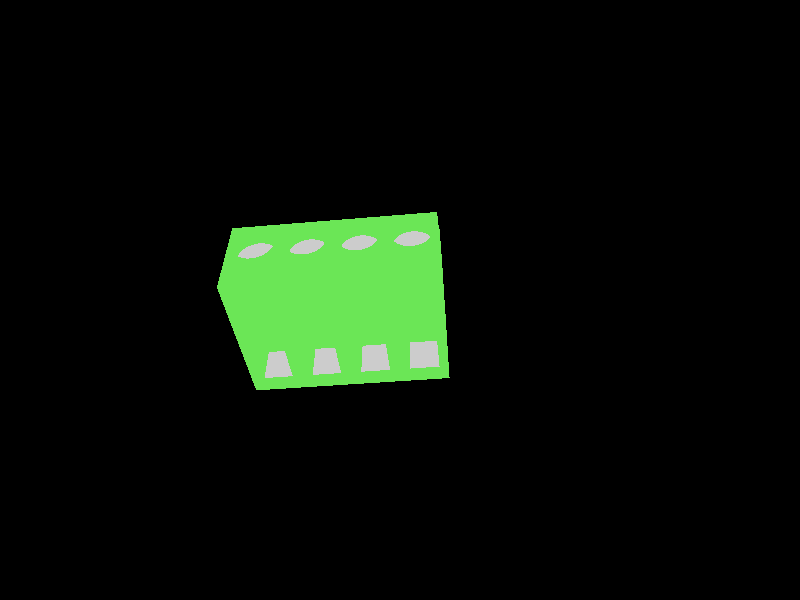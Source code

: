 // Terminal-HT5.08-4PL-Angled-Plug_export.pov: Exported from Wings 3D 1.5.4 

#include "rad_def.inc"

global_settings{
	 assumed_gamma 2.200000
	 max_trace_level 5
	 ambient_light rgb <0.000000, 0.000000, 0.000000>
}
background { rgb <0.000000, 0.000000, 0.000000> }
#declare camera_location = <-18.517400, -66.643473, 58.324730>;
camera{
	 perspective
	 location camera_location
	 right (1024 / 768) * x
	 up y
	 angle 57.822402
	 sky <-0.071459, 0.700909, 0.709662>
	 look_at <-12.231869, -2.801506, -4.096934>
}
#declare wl_1_Infinite1 = light_source {
	 <-19.227400, -65.933473, 58.324730>
	 color rgb <1.000000, 1.000000, 1.000000>
	 fade_distance 1.000000
	 fade_power 0.000000
	 media_interaction on
	 media_attenuation off
	 parallel
	 point_at <0.000000, 0.000000, 0.000000>
}
#declare wl_2_Infinite2 = light_source {
	 <-17.807400, -67.353473, 58.324730>
	 color rgb <0.500000, 0.500000, 0.500000>
	 fade_distance 1.000000
	 fade_power 0.000000
	 media_interaction on
	 media_attenuation off
	 parallel
	 point_at <0.000000, 0.000000, 0.000000>
}
#declare wm_default = texture{
	 pigment{
		 color rgbf <0.820000, 0.904999, 1.000000, 0.000000>
	 }
	 finish {
		 ambient rgb <0.000000, 0.000000, 0.000000>
		 diffuse 0.700000
		 brilliance 1.000000
		 metallic 0.000000
		 specular 0.000000
		 roughness 1.010000
	 }
}
#declare wm_Metal = texture{
	 pigment{
		 color rgbf <0.793540, 0.793540, 0.793540, 0.000000>
	 }
	 finish {
		 ambient rgb <0.000000, 0.000000, 0.000000>
		 diffuse 0.700000
		 brilliance 1.000000
		 metallic 0.000000
		 specular 0.673660
		 roughness 0.136667
	 }
}
#declare wm_Green_Plastic = texture{
	 pigment{
		 color rgbf <0.420000, 0.900000, 0.340000, 0.000000>
	 }
	 finish {
		 ambient rgb <0.000000, 0.000000, 0.000000>
		 diffuse 0.700000
		 brilliance 1.000000
		 metallic 0.000000
		 specular 0.800200
		 roughness 0.183333
	 }
}
#declare wo_0_Array001 = mesh2{
	 vertex_vectors { 1009, <-2.540000, -19.000000, 6.500000>, <-2.540000, -10.500000, 0.000000>, <-2.540000, -10.500000, 6.500000>, <-2.540000, -19.000000, 0.000000>, <-2.540000, -19.000000, 6.500000>, <-2.540000, -10.500000, 0.000000>, <-2.540000, -10.500000, 6.500000>, <-2.540000, -19.000000, 15.000000>, <-2.540000, -10.500000, 8.101007>, <-2.540000, -10.500000, 9.958976>, 
			<-2.540000, -10.500000, 15.000000>, <-2.540000, -10.000000, 6.500000>, <-2.540000, -2.000000, 6.500000>, <-2.540000, -6.214378, 8.128989>, <-2.540000, -7.745856, 9.361959>, <-2.540000, -6.859267, 8.101007>, <-2.540000, -6.447993, 7.791545>, <-3.298389, -19.000000, 1.038772>, <-7.620000, -19.000000, 0.000000>, <-7.098389, -19.000000, 1.038772>, <-3.298389, -19.000000, 5.838772>, 
			<-7.098389, -19.000000, 5.838772>, <-7.620000, -19.000000, 6.500000>, <-3.698389, -18.600000, 1.438772>, <-3.698389, -18.600000, 5.438772>, <-6.698389, -18.600000, 5.438772>, <-6.698389, -18.600000, 1.438772>, <-7.620000, -10.500000, 0.000000>, <-7.620000, -10.500000, 6.500000>, <-7.620000, -19.000000, 15.000000>, <-3.698389, -12.000000, 5.438772>, <-3.698389, -12.000000, 1.438772>, 
			<-6.698389, -12.000000, 5.438772>, <-6.698389, -12.000000, 1.438772>, <-2.540000, -10.000000, 0.000000>, <-7.620000, -10.000000, 0.000000>, <-2.540000, -10.000000, 1.000000>, <-2.540000, -2.000000, 1.000000>, <-7.620000, -10.500000, 8.101007>, <-7.620000, -10.500000, 9.958976>, <-7.620000, -10.500000, 15.000000>, <-7.620000, -10.000000, 1.000000>, <-7.620000, -10.000000, 6.500000>, 
			<-7.620000, -2.000000, 1.000000>, <-7.620000, -2.000000, 6.500000>, <-6.832613, -14.288553, 15.000000>, <-6.404218, -17.165709, 15.000000>, <-6.537937, -14.694140, 15.000000>, <-3.755782, -17.165709, 15.000000>, <-3.755782, -18.130056, 15.000000>, <-5.080000, -18.130056, 15.000000>, <-7.017166, -12.827666, 15.000000>, <-7.080000, -13.325045, 15.000000>, <-6.832613, -12.361538, 15.000000>, 
			<-4.228441, -11.515391, 15.000000>, <-3.805152, -11.784019, 15.000000>, <-6.537937, -11.955951, 15.000000>, <-6.151654, -11.636390, 15.000000>, <-5.698034, -11.422932, 15.000000>, <-5.205581, -11.328992, 15.000000>, <-3.095771, -13.575712, 15.000000>, <-6.404218, -18.130056, 15.000000>, <-7.017166, -13.822425, 15.000000>, <-3.461966, -14.500616, 15.000000>, <-3.805152, -14.866072, 15.000000>, 
			<-4.228441, -15.134700, 15.000000>, <-4.705237, -11.360471, 15.000000>, <-3.220447, -14.061295, 15.000000>, <-4.705237, -15.289620, 15.000000>, <-5.080000, -17.165709, 15.000000>, <-5.205581, -15.321099, 15.000000>, <-5.698034, -15.227159, 15.000000>, <-6.151654, -15.013701, 15.000000>, <-3.461966, -12.149475, 15.000000>, <-3.220447, -12.588796, 15.000000>, <-3.095771, -13.074379, 15.000000>, 
			<-3.080392, -10.000000, 1.000000>, <-3.685965, -10.000000, 0.564939>, <-4.380129, -10.000000, 0.292666>, <-7.159608, -10.000000, 1.000000>, <-5.120000, -10.000000, 0.200000>, <-5.859871, -10.000000, 0.292666>, <-6.554035, -10.000000, 0.564939>, <-3.830000, -10.000000, 6.500000>, <-6.330000, -10.000000, 6.500000>, <-6.180000, -7.975696, 6.500000>, <-3.980000, -7.975696, 6.500000>, 
			<-4.494889, -2.000000, 4.814312>, <-4.248588, -2.000000, 4.635364>, <-6.178951, -2.000000, 3.232873>, <-7.159608, -2.000000, 1.000000>, <-6.292146, -2.000000, 3.826262>, <-5.382045, -2.000000, 4.926386>, <-5.080000, -2.000000, 4.964543>, <-6.015821, -2.000000, 2.975821>, <-5.665111, -2.000000, 4.814312>, <-5.911412, -2.000000, 4.635364>, <-6.105473, -2.000000, 4.400785>, 
			<-6.235099, -2.000000, 4.125314>, <-4.777955, -2.000000, 4.926386>, <-4.366110, -2.000000, 2.767414>, <-3.080392, -2.000000, 1.000000>, <-4.144179, -2.000000, 2.975821>, <-3.981049, -2.000000, 3.232873>, <-4.632897, -2.000000, 2.620746>, <-3.685965, -2.000000, 0.564939>, <-4.380129, -2.000000, 0.292666>, <-6.273030, -2.000000, 3.522417>, <-3.886970, -2.000000, 3.522417>, 
			<-4.927777, -2.000000, 2.545034>, <-5.120000, -2.000000, 0.200000>, <-3.867854, -2.000000, 3.826262>, <-5.232223, -2.000000, 2.545034>, <-5.859871, -2.000000, 0.292666>, <-5.527103, -2.000000, 2.620746>, <-6.554035, -2.000000, 0.564939>, <-5.793890, -2.000000, 2.767414>, <-3.924901, -2.000000, 4.125314>, <-4.054527, -2.000000, 4.400785>, <-7.620000, -6.214378, 8.128989>, 
			<-7.620000, -7.745856, 9.361959>, <-7.620000, -6.859267, 8.101007>, <-7.620000, -6.447993, 7.791545>, <-4.794307, -15.304535, 13.500000>, <-5.848071, -15.171682, 13.500000>, <-5.330169, -15.309338, 13.500000>, <-7.002545, -12.773846, 13.500000>, <-7.080000, -13.325045, 13.500000>, <-6.310831, -14.901451, 13.500000>, <-6.776179, -12.265339, 13.500000>, <-6.534459, -14.697834, 13.500000>, 
			<-6.724828, -14.462825, 13.500000>, <-6.418435, -11.838912, 13.500000>, <-6.989173, -13.920913, 13.500000>, <-6.877583, -14.201798, 13.500000>, <-5.957023, -11.527594, 13.500000>, <-7.057163, -13.626421, 13.500000>, <-5.427680, -11.355498, 13.500000>, <-4.871408, -11.335953, 13.500000>, <-4.331293, -11.470473, 13.500000>, <-3.849169, -11.748640, 13.500000>, <-3.625541, -11.952257, 13.500000>, 
			<-3.435172, -12.187266, 13.500000>, <-3.282417, -12.448293, 13.500000>, <-3.114143, -12.957072, 13.500000>, <-3.087003, -13.492268, 13.500000>, <-3.202947, -14.015459, 13.500000>, <-3.453649, -14.489083, 13.500000>, <-3.821112, -14.879138, 13.500000>, <-4.278955, -15.157619, 13.500000>, <-3.755782, -18.130056, 13.500000>, <-3.755782, -17.165709, 13.500000>, <-5.080000, -18.130056, 13.500000>, 
			<-6.404218, -18.130056, 13.500000>, <-6.404218, -17.165709, 13.500000>, <-5.080000, -17.165709, 13.500000>, <-6.273030, -3.000000, 3.522417>, <-6.292146, -3.000000, 3.826262>, <-6.235099, -3.000000, 4.125314>, <-5.080000, -3.000000, 4.964543>, <-4.777955, -3.000000, 4.926386>, <-6.105473, -3.000000, 4.400785>, <-4.494889, -3.000000, 4.814312>, <-5.911412, -3.000000, 4.635364>, 
			<-5.665111, -3.000000, 4.814312>, <-4.248588, -3.000000, 4.635364>, <-5.382045, -3.000000, 4.926386>, <-4.054527, -3.000000, 4.400785>, <-3.924901, -3.000000, 4.125314>, <-3.867854, -3.000000, 3.826262>, <-3.886970, -3.000000, 3.522417>, <-3.981049, -3.000000, 3.232873>, <-4.144179, -3.000000, 2.975821>, <-4.366110, -3.000000, 2.767414>, <-4.632897, -3.000000, 2.620746>, 
			<-4.927777, -3.000000, 2.545034>, <-5.232223, -3.000000, 2.545034>, <-5.527103, -3.000000, 2.620746>, <-5.793890, -3.000000, 2.767414>, <-6.015821, -3.000000, 2.975821>, <-6.178951, -3.000000, 3.232873>, <-6.235099, -3.000000, 4.125314>, <-6.292146, -3.000000, 3.826262>, <-5.580000, -3.000000, 4.250000>, <-6.105473, -3.000000, 4.400785>, <-5.911412, -3.000000, 4.635364>, 
			<-5.665111, -3.000000, 4.814312>, <-5.382045, -3.000000, 4.926386>, <-4.777955, -3.000000, 4.926386>, <-4.580000, -3.000000, 4.250000>, <-4.494889, -3.000000, 4.814312>, <-4.248588, -3.000000, 4.635364>, <-6.178951, -3.000000, 3.232873>, <-6.015821, -3.000000, 2.975821>, <-5.580000, -3.000000, 3.250000>, <-6.273030, -3.000000, 3.522417>, <-5.793890, -3.000000, 2.767414>, 
			<-4.054527, -3.000000, 4.400785>, <-5.527103, -3.000000, 2.620746>, <-3.924901, -3.000000, 4.125314>, <-5.232223, -3.000000, 2.545034>, <-4.580000, -3.000000, 3.250000>, <-3.867854, -3.000000, 3.826262>, <-3.886970, -3.000000, 3.522417>, <-3.981049, -3.000000, 3.232873>, <-4.366110, -3.000000, 2.767414>, <-4.144179, -3.000000, 2.975821>, <-3.849169, -11.748640, 13.000000>, 
			<-6.877583, -14.201798, 13.000000>, <-6.310831, -14.901451, 13.000000>, <-3.282417, -12.448293, 13.000000>, <-4.580000, -8.500000, 3.250000>, <-5.580000, -8.500000, 3.250000>, <-5.580000, -8.500000, 4.250000>, <-4.580000, -8.500000, 4.250000>, <-4.580000, -8.500000, 3.250000>, <-4.680000, -9.000000, 3.350000>, <-5.480000, -9.000000, 3.350000>, <-5.580000, -8.500000, 3.250000>, 
			<-5.480000, -9.000000, 4.150000>, <-4.680000, -9.000000, 4.150000>, <-5.080000, -3.000000, 4.964543>, <1.781611, -19.000000, 1.038772>, <2.540000, -19.000000, 0.000000>, <-2.540000, -19.000000, 0.000000>, <-2.018389, -19.000000, 1.038772>, <2.540000, -19.000000, 6.500000>, <1.781611, -19.000000, 5.838772>, <-2.018389, -19.000000, 5.838772>, <-2.540000, -19.000000, 6.500000>, 
			<1.381611, -18.600000, 1.438772>, <1.381611, -18.600000, 5.438772>, <-1.618389, -18.600000, 5.438772>, <-1.618389, -18.600000, 1.438772>, <2.540000, -10.500000, 0.000000>, <-2.540000, -10.500000, 0.000000>, <2.540000, -10.500000, 6.500000>, <-2.540000, -10.500000, 6.500000>, <-2.540000, -19.000000, 15.000000>, <2.540000, -19.000000, 15.000000>, <1.381611, -12.000000, 5.438772>, 
			<1.381611, -12.000000, 1.438772>, <-1.618389, -12.000000, 5.438772>, <-1.618389, -12.000000, 1.438772>, <2.540000, -10.000000, 0.000000>, <-2.540000, -10.000000, 0.000000>, <2.540000, -10.500000, 8.101007>, <2.540000, -10.500000, 9.958976>, <2.540000, -10.500000, 15.000000>, <2.540000, -10.000000, 1.000000>, <2.540000, -2.000000, 6.500000>, <2.540000, -2.000000, 1.000000>, 
			<2.540000, -10.000000, 6.500000>, <-2.540000, -10.500000, 8.101007>, <-2.540000, -10.500000, 9.958976>, <-2.540000, -10.500000, 15.000000>, <-2.540000, -10.000000, 1.000000>, <-2.540000, -10.000000, 6.500000>, <-2.540000, -2.000000, 1.000000>, <-2.540000, -2.000000, 6.500000>, <-1.752613, -14.288553, 15.000000>, <-1.324218, -17.165709, 15.000000>, <-1.457937, -14.694140, 15.000000>, 
			<1.324218, -17.165709, 15.000000>, <1.324218, -18.130056, 15.000000>, <0.000000, -18.130056, 15.000000>, <-1.937166, -12.827666, 15.000000>, <-2.000000, -13.325045, 15.000000>, <-1.752613, -12.361538, 15.000000>, <0.851559, -11.515391, 15.000000>, <1.274848, -11.784019, 15.000000>, <-1.457937, -11.955951, 15.000000>, <-1.071654, -11.636390, 15.000000>, <-0.618034, -11.422932, 15.000000>, 
			<-0.125581, -11.328992, 15.000000>, <1.984229, -13.575712, 15.000000>, <-1.324218, -18.130056, 15.000000>, <-1.937166, -13.822425, 15.000000>, <1.618034, -14.500616, 15.000000>, <1.274848, -14.866072, 15.000000>, <0.851559, -15.134700, 15.000000>, <0.374763, -11.360471, 15.000000>, <1.859553, -14.061295, 15.000000>, <0.374763, -15.289620, 15.000000>, <0.000000, -17.165709, 15.000000>, 
			<-0.125581, -15.321099, 15.000000>, <-0.618034, -15.227159, 15.000000>, <-1.071654, -15.013701, 15.000000>, <1.618034, -12.149475, 15.000000>, <1.859553, -12.588796, 15.000000>, <1.984229, -13.074379, 15.000000>, <1.999608, -10.000000, 1.000000>, <1.394035, -10.000000, 0.564939>, <0.699871, -10.000000, 0.292666>, <-2.079608, -10.000000, 1.000000>, <-0.040000, -10.000000, 0.200000>, 
			<-0.779871, -10.000000, 0.292666>, <-1.474035, -10.000000, 0.564939>, <2.540000, -6.859267, 8.101007>, <2.540000, -7.745856, 9.361959>, <2.540000, -6.214378, 8.128989>, <2.540000, -6.447993, 7.791545>, <1.250000, -10.000000, 6.500000>, <-1.250000, -10.000000, 6.500000>, <-1.100000, -7.975696, 6.500000>, <1.100000, -7.975696, 6.500000>, <0.585111, -2.000000, 4.814312>, 
			<0.831412, -2.000000, 4.635364>, <-1.098951, -2.000000, 3.232873>, <-2.079608, -2.000000, 1.000000>, <-1.212146, -2.000000, 3.826262>, <-0.302045, -2.000000, 4.926386>, <0.000000, -2.000000, 4.964543>, <-0.935821, -2.000000, 2.975821>, <-0.585111, -2.000000, 4.814312>, <-0.831412, -2.000000, 4.635364>, <-1.025473, -2.000000, 4.400785>, <-1.155099, -2.000000, 4.125314>, 
			<0.302045, -2.000000, 4.926386>, <0.713890, -2.000000, 2.767414>, <1.999608, -2.000000, 1.000000>, <0.935821, -2.000000, 2.975821>, <1.098951, -2.000000, 3.232873>, <0.447103, -2.000000, 2.620746>, <1.394035, -2.000000, 0.564939>, <0.699871, -2.000000, 0.292666>, <-1.193030, -2.000000, 3.522417>, <1.193030, -2.000000, 3.522417>, <0.152223, -2.000000, 2.545034>, 
			<-0.040000, -2.000000, 0.200000>, <1.212146, -2.000000, 3.826262>, <-0.152223, -2.000000, 2.545034>, <-0.779871, -2.000000, 0.292666>, <-0.447103, -2.000000, 2.620746>, <-1.474035, -2.000000, 0.564939>, <-0.713890, -2.000000, 2.767414>, <1.155099, -2.000000, 4.125314>, <1.025473, -2.000000, 4.400785>, <-2.540000, -6.214378, 8.128989>, <-2.540000, -7.745856, 9.361959>, 
			<-2.540000, -6.859267, 8.101007>, <-2.540000, -6.447993, 7.791545>, <0.285693, -15.304535, 13.500000>, <-0.768071, -15.171682, 13.500000>, <-0.250169, -15.309338, 13.500000>, <-1.922545, -12.773846, 13.500000>, <-2.000000, -13.325045, 13.500000>, <-1.230831, -14.901451, 13.500000>, <-1.696179, -12.265339, 13.500000>, <-1.454459, -14.697834, 13.500000>, <-1.644828, -14.462825, 13.500000>, 
			<-1.338435, -11.838912, 13.500000>, <-1.909173, -13.920913, 13.500000>, <-1.797583, -14.201798, 13.500000>, <-0.877023, -11.527594, 13.500000>, <-1.977163, -13.626421, 13.500000>, <-0.347680, -11.355498, 13.500000>, <0.208592, -11.335953, 13.500000>, <0.748707, -11.470473, 13.500000>, <1.230831, -11.748640, 13.500000>, <1.454459, -11.952257, 13.500000>, <1.644828, -12.187266, 13.500000>, 
			<1.797583, -12.448293, 13.500000>, <1.965857, -12.957072, 13.500000>, <1.992997, -13.492268, 13.500000>, <1.877053, -14.015459, 13.500000>, <1.626351, -14.489083, 13.500000>, <1.258888, -14.879138, 13.500000>, <0.801045, -15.157619, 13.500000>, <1.324218, -18.130056, 13.500000>, <1.324218, -17.165709, 13.500000>, <0.000000, -18.130056, 13.500000>, <-1.324218, -18.130056, 13.500000>, 
			<-1.324218, -17.165709, 13.500000>, <0.000000, -17.165709, 13.500000>, <-1.193030, -3.000000, 3.522417>, <-1.212146, -3.000000, 3.826262>, <-1.155099, -3.000000, 4.125314>, <0.000000, -3.000000, 4.964543>, <0.302045, -3.000000, 4.926386>, <-1.025473, -3.000000, 4.400785>, <0.585111, -3.000000, 4.814312>, <-0.831412, -3.000000, 4.635364>, <-0.585111, -3.000000, 4.814312>, 
			<0.831412, -3.000000, 4.635364>, <-0.302045, -3.000000, 4.926386>, <1.025473, -3.000000, 4.400785>, <1.155099, -3.000000, 4.125314>, <1.212146, -3.000000, 3.826262>, <1.193030, -3.000000, 3.522417>, <1.098951, -3.000000, 3.232873>, <0.935821, -3.000000, 2.975821>, <0.713890, -3.000000, 2.767414>, <0.447103, -3.000000, 2.620746>, <0.152223, -3.000000, 2.545034>, 
			<-0.152223, -3.000000, 2.545034>, <-0.447103, -3.000000, 2.620746>, <-0.713890, -3.000000, 2.767414>, <-0.935821, -3.000000, 2.975821>, <-1.098951, -3.000000, 3.232873>, <-1.155099, -3.000000, 4.125314>, <-0.500000, -3.000000, 4.250000>, <-1.025473, -3.000000, 4.400785>, <-0.831412, -3.000000, 4.635364>, <-0.585111, -3.000000, 4.814312>, <-0.302045, -3.000000, 4.926386>, 
			<0.000000, -3.000000, 4.964543>, <0.500000, -3.000000, 4.250000>, <-1.098951, -3.000000, 3.232873>, <-0.935821, -3.000000, 2.975821>, <-0.500000, -3.000000, 3.250000>, <-0.713890, -3.000000, 2.767414>, <1.025473, -3.000000, 4.400785>, <-0.447103, -3.000000, 2.620746>, <1.155099, -3.000000, 4.125314>, <-0.152223, -3.000000, 2.545034>, <0.500000, -3.000000, 3.250000>, 
			<1.212146, -3.000000, 3.826262>, <0.152223, -3.000000, 2.545034>, <1.193030, -3.000000, 3.522417>, <0.447103, -3.000000, 2.620746>, <1.098951, -3.000000, 3.232873>, <0.713890, -3.000000, 2.767414>, <0.935821, -3.000000, 2.975821>, <1.230831, -11.748640, 13.000000>, <-1.797583, -14.201798, 13.000000>, <-1.230831, -14.901451, 13.000000>, <1.797583, -12.448293, 13.000000>, 
			<0.500000, -8.500000, 3.250000>, <-0.500000, -8.500000, 3.250000>, <-0.500000, -8.500000, 4.250000>, <0.500000, -8.500000, 4.250000>, <-12.700000, -19.000000, 0.000000>, <-12.700000, -19.000000, 6.500000>, <-12.700000, -10.500000, 0.000000>, <-12.700000, -10.500000, 6.500000>, <-12.700000, -19.000000, 15.000000>, <-12.700000, -10.500000, 8.101007>, <-12.700000, -10.500000, 9.958976>, 
			<-12.700000, -10.500000, 15.000000>, <-12.700000, -10.000000, 6.500000>, <-12.700000, -2.000000, 6.500000>, <-12.700000, -6.214378, 8.128989>, <-12.700000, -7.745856, 9.361959>, <-12.700000, -6.859267, 8.101007>, <-12.700000, -6.447993, 7.791545>, <-13.458389, -19.000000, 1.038772>, <-17.780000, -19.000000, 0.000000>, <-17.258389, -19.000000, 1.038772>, <-13.458389, -19.000000, 5.838772>, 
			<-17.258389, -19.000000, 5.838772>, <-17.780000, -19.000000, 6.500000>, <-13.858389, -18.600000, 1.438772>, <-13.858389, -18.600000, 5.438772>, <-16.858389, -18.600000, 5.438772>, <-16.858389, -18.600000, 1.438772>, <-17.780000, -10.500000, 0.000000>, <-17.780000, -10.500000, 6.500000>, <-17.780000, -19.000000, 15.000000>, <-13.858389, -12.000000, 5.438772>, <-13.858389, -12.000000, 1.438772>, 
			<-16.858389, -12.000000, 5.438772>, <-16.858389, -12.000000, 1.438772>, <-12.700000, -10.000000, 0.000000>, <-17.780000, -10.000000, 0.000000>, <-12.700000, -10.000000, 1.000000>, <-12.700000, -2.000000, 1.000000>, <-17.780000, -10.500000, 8.101007>, <-17.780000, -10.500000, 9.958976>, <-17.780000, -10.500000, 15.000000>, <-17.780000, -10.000000, 1.000000>, <-17.780000, -10.000000, 6.500000>, 
			<-17.780000, -2.000000, 1.000000>, <-17.780000, -2.000000, 6.500000>, <-16.992613, -14.288553, 15.000000>, <-16.564218, -17.165709, 15.000000>, <-16.697937, -14.694140, 15.000000>, <-13.915782, -17.165709, 15.000000>, <-13.915782, -18.130056, 15.000000>, <-15.240000, -18.130056, 15.000000>, <-17.177166, -12.827666, 15.000000>, <-17.240000, -13.325045, 15.000000>, <-16.992613, -12.361538, 15.000000>, 
			<-14.388441, -11.515391, 15.000000>, <-13.965152, -11.784019, 15.000000>, <-16.697937, -11.955951, 15.000000>, <-16.311654, -11.636390, 15.000000>, <-15.858034, -11.422932, 15.000000>, <-15.365581, -11.328992, 15.000000>, <-13.255771, -13.575712, 15.000000>, <-16.564218, -18.130056, 15.000000>, <-17.177166, -13.822425, 15.000000>, <-13.621966, -14.500616, 15.000000>, <-13.965152, -14.866072, 15.000000>, 
			<-14.388441, -15.134700, 15.000000>, <-14.865237, -11.360471, 15.000000>, <-13.380447, -14.061295, 15.000000>, <-14.865237, -15.289620, 15.000000>, <-15.240000, -17.165709, 15.000000>, <-15.365581, -15.321099, 15.000000>, <-15.858034, -15.227159, 15.000000>, <-16.311654, -15.013701, 15.000000>, <-13.621966, -12.149475, 15.000000>, <-13.380447, -12.588796, 15.000000>, <-13.255771, -13.074379, 15.000000>, 
			<-13.240392, -10.000000, 1.000000>, <-13.845965, -10.000000, 0.564939>, <-14.540129, -10.000000, 0.292666>, <-17.319608, -10.000000, 1.000000>, <-15.280000, -10.000000, 0.200000>, <-16.019871, -10.000000, 0.292666>, <-16.714035, -10.000000, 0.564939>, <-13.990000, -10.000000, 6.500000>, <-16.490000, -10.000000, 6.500000>, <-16.340000, -7.975696, 6.500000>, <-14.140000, -7.975696, 6.500000>, 
			<-14.654889, -2.000000, 4.814312>, <-14.408588, -2.000000, 4.635364>, <-16.338951, -2.000000, 3.232873>, <-17.319608, -2.000000, 1.000000>, <-16.452146, -2.000000, 3.826262>, <-15.542045, -2.000000, 4.926386>, <-15.240000, -2.000000, 4.964543>, <-16.175821, -2.000000, 2.975821>, <-15.825111, -2.000000, 4.814312>, <-16.071412, -2.000000, 4.635364>, <-16.265473, -2.000000, 4.400785>, 
			<-16.395099, -2.000000, 4.125314>, <-14.937955, -2.000000, 4.926386>, <-14.526110, -2.000000, 2.767414>, <-13.240392, -2.000000, 1.000000>, <-14.304179, -2.000000, 2.975821>, <-14.141049, -2.000000, 3.232873>, <-14.792897, -2.000000, 2.620746>, <-13.845965, -2.000000, 0.564939>, <-14.540129, -2.000000, 0.292666>, <-16.433030, -2.000000, 3.522417>, <-14.046970, -2.000000, 3.522417>, 
			<-15.087777, -2.000000, 2.545034>, <-15.280000, -2.000000, 0.200000>, <-14.027854, -2.000000, 3.826262>, <-15.392223, -2.000000, 2.545034>, <-16.019871, -2.000000, 0.292666>, <-15.687103, -2.000000, 2.620746>, <-16.714035, -2.000000, 0.564939>, <-15.953890, -2.000000, 2.767414>, <-14.084901, -2.000000, 4.125314>, <-14.214527, -2.000000, 4.400785>, <-17.780000, -6.214378, 8.128989>, 
			<-17.780000, -7.745856, 9.361959>, <-17.780000, -6.859267, 8.101007>, <-17.780000, -6.447993, 7.791545>, <-14.954307, -15.304535, 13.500000>, <-16.008071, -15.171682, 13.500000>, <-15.490169, -15.309338, 13.500000>, <-17.162545, -12.773846, 13.500000>, <-17.240000, -13.325045, 13.500000>, <-16.470831, -14.901451, 13.500000>, <-16.936179, -12.265339, 13.500000>, <-16.694459, -14.697834, 13.500000>, 
			<-16.884828, -14.462825, 13.500000>, <-16.578435, -11.838912, 13.500000>, <-17.149173, -13.920913, 13.500000>, <-17.037583, -14.201798, 13.500000>, <-16.117023, -11.527594, 13.500000>, <-17.217163, -13.626421, 13.500000>, <-15.587680, -11.355498, 13.500000>, <-15.031408, -11.335953, 13.500000>, <-14.491293, -11.470473, 13.500000>, <-14.009169, -11.748640, 13.500000>, <-13.785541, -11.952257, 13.500000>, 
			<-13.595172, -12.187266, 13.500000>, <-13.442417, -12.448293, 13.500000>, <-13.274143, -12.957072, 13.500000>, <-13.247003, -13.492268, 13.500000>, <-13.362947, -14.015459, 13.500000>, <-13.613649, -14.489083, 13.500000>, <-13.981112, -14.879138, 13.500000>, <-14.438955, -15.157619, 13.500000>, <-13.915782, -18.130056, 13.500000>, <-13.915782, -17.165709, 13.500000>, <-15.240000, -18.130056, 13.500000>, 
			<-16.564218, -18.130056, 13.500000>, <-16.564218, -17.165709, 13.500000>, <-15.240000, -17.165709, 13.500000>, <-16.433030, -3.000000, 3.522417>, <-16.452146, -3.000000, 3.826262>, <-16.395099, -3.000000, 4.125314>, <-15.240000, -3.000000, 4.964543>, <-14.937955, -3.000000, 4.926386>, <-16.265473, -3.000000, 4.400785>, <-14.654889, -3.000000, 4.814312>, <-16.071412, -3.000000, 4.635364>, 
			<-15.825111, -3.000000, 4.814312>, <-14.408588, -3.000000, 4.635364>, <-15.542045, -3.000000, 4.926386>, <-14.214527, -3.000000, 4.400785>, <-14.084901, -3.000000, 4.125314>, <-14.027854, -3.000000, 3.826262>, <-14.046970, -3.000000, 3.522417>, <-14.141049, -3.000000, 3.232873>, <-14.304179, -3.000000, 2.975821>, <-14.526110, -3.000000, 2.767414>, <-14.792897, -3.000000, 2.620746>, 
			<-15.087777, -3.000000, 2.545034>, <-15.392223, -3.000000, 2.545034>, <-15.687103, -3.000000, 2.620746>, <-15.953890, -3.000000, 2.767414>, <-16.175821, -3.000000, 2.975821>, <-16.338951, -3.000000, 3.232873>, <-14.009169, -11.748640, 13.000000>, <-17.037583, -14.201798, 13.000000>, <-16.470831, -14.901451, 13.000000>, <-13.442417, -12.448293, 13.000000>, <-7.620000, -19.000000, 0.000000>, 
			<-7.620000, -19.000000, 6.500000>, <-7.620000, -10.500000, 0.000000>, <-7.620000, -10.500000, 6.500000>, <-7.620000, -19.000000, 15.000000>, <-7.620000, -10.500000, 8.101007>, <-7.620000, -10.500000, 9.958976>, <-7.620000, -10.500000, 15.000000>, <-7.620000, -10.000000, 6.500000>, <-7.620000, -2.000000, 6.500000>, <-7.620000, -6.214378, 8.128989>, <-7.620000, -7.745856, 9.361959>, 
			<-7.620000, -6.859267, 8.101007>, <-7.620000, -6.447993, 7.791545>, <-8.378389, -19.000000, 1.038772>, <-12.700000, -19.000000, 0.000000>, <-12.178389, -19.000000, 1.038772>, <-8.378389, -19.000000, 5.838772>, <-12.178389, -19.000000, 5.838772>, <-12.700000, -19.000000, 6.500000>, <-8.778389, -18.600000, 1.438772>, <-8.778389, -18.600000, 5.438772>, <-11.778389, -18.600000, 5.438772>, 
			<-11.778389, -18.600000, 1.438772>, <-12.700000, -10.500000, 0.000000>, <-12.700000, -10.500000, 6.500000>, <-12.700000, -19.000000, 15.000000>, <-8.778389, -12.000000, 5.438772>, <-8.778389, -12.000000, 1.438772>, <-11.778389, -12.000000, 5.438772>, <-11.778389, -12.000000, 1.438772>, <-7.620000, -10.000000, 0.000000>, <-12.700000, -10.000000, 0.000000>, <-7.620000, -10.000000, 1.000000>, 
			<-7.620000, -2.000000, 1.000000>, <-12.700000, -10.500000, 8.101007>, <-12.700000, -10.500000, 9.958976>, <-12.700000, -10.500000, 15.000000>, <-12.700000, -10.000000, 1.000000>, <-12.700000, -10.000000, 6.500000>, <-12.700000, -2.000000, 1.000000>, <-12.700000, -2.000000, 6.500000>, <-11.912613, -14.288553, 15.000000>, <-11.484218, -17.165709, 15.000000>, <-11.617937, -14.694140, 15.000000>, 
			<-8.835782, -17.165709, 15.000000>, <-8.835782, -18.130056, 15.000000>, <-10.160000, -18.130056, 15.000000>, <-12.097166, -12.827666, 15.000000>, <-12.160000, -13.325045, 15.000000>, <-11.912613, -12.361538, 15.000000>, <-9.308441, -11.515391, 15.000000>, <-8.885152, -11.784019, 15.000000>, <-11.617937, -11.955951, 15.000000>, <-11.231654, -11.636390, 15.000000>, <-10.778034, -11.422932, 15.000000>, 
			<-10.285581, -11.328992, 15.000000>, <-8.175771, -13.575712, 15.000000>, <-11.484218, -18.130056, 15.000000>, <-12.097166, -13.822425, 15.000000>, <-8.541966, -14.500616, 15.000000>, <-8.885152, -14.866072, 15.000000>, <-9.308441, -15.134700, 15.000000>, <-9.785237, -11.360471, 15.000000>, <-8.300447, -14.061295, 15.000000>, <-9.785237, -15.289620, 15.000000>, <-10.160000, -17.165709, 15.000000>, 
			<-10.285581, -15.321099, 15.000000>, <-10.778034, -15.227159, 15.000000>, <-11.231654, -15.013701, 15.000000>, <-8.541966, -12.149475, 15.000000>, <-8.300447, -12.588796, 15.000000>, <-8.175771, -13.074379, 15.000000>, <-8.160392, -10.000000, 1.000000>, <-8.765965, -10.000000, 0.564939>, <-9.460129, -10.000000, 0.292666>, <-12.239608, -10.000000, 1.000000>, <-10.200000, -10.000000, 0.200000>, 
			<-10.939871, -10.000000, 0.292666>, <-11.634035, -10.000000, 0.564939>, <-8.910000, -10.000000, 6.500000>, <-11.410000, -10.000000, 6.500000>, <-11.260000, -7.975696, 6.500000>, <-9.060000, -7.975696, 6.500000>, <-9.574889, -2.000000, 4.814312>, <-9.328588, -2.000000, 4.635364>, <-11.258951, -2.000000, 3.232873>, <-12.239608, -2.000000, 1.000000>, <-11.372146, -2.000000, 3.826262>, 
			<-10.462045, -2.000000, 4.926386>, <-10.160000, -2.000000, 4.964543>, <-11.095821, -2.000000, 2.975821>, <-10.745111, -2.000000, 4.814312>, <-10.991412, -2.000000, 4.635364>, <-11.185473, -2.000000, 4.400785>, <-11.315099, -2.000000, 4.125314>, <-9.857955, -2.000000, 4.926386>, <-9.446110, -2.000000, 2.767414>, <-8.160392, -2.000000, 1.000000>, <-9.224179, -2.000000, 2.975821>, 
			<-9.061049, -2.000000, 3.232873>, <-9.712897, -2.000000, 2.620746>, <-8.765965, -2.000000, 0.564939>, <-9.460129, -2.000000, 0.292666>, <-11.353030, -2.000000, 3.522417>, <-8.966970, -2.000000, 3.522417>, <-10.007777, -2.000000, 2.545034>, <-10.200000, -2.000000, 0.200000>, <-8.947854, -2.000000, 3.826262>, <-10.312223, -2.000000, 2.545034>, <-10.939871, -2.000000, 0.292666>, 
			<-10.607103, -2.000000, 2.620746>, <-11.634035, -2.000000, 0.564939>, <-10.873890, -2.000000, 2.767414>, <-9.004901, -2.000000, 4.125314>, <-9.134527, -2.000000, 4.400785>, <-12.700000, -6.214378, 8.128989>, <-12.700000, -7.745856, 9.361959>, <-12.700000, -6.859267, 8.101007>, <-12.700000, -6.447993, 7.791545>, <-9.874307, -15.304535, 13.500000>, <-10.928071, -15.171682, 13.500000>, 
			<-10.410169, -15.309338, 13.500000>, <-12.082545, -12.773846, 13.500000>, <-12.160000, -13.325045, 13.500000>, <-11.390831, -14.901451, 13.500000>, <-11.856179, -12.265339, 13.500000>, <-11.614459, -14.697834, 13.500000>, <-11.804828, -14.462825, 13.500000>, <-11.498435, -11.838912, 13.500000>, <-12.069173, -13.920913, 13.500000>, <-11.957583, -14.201798, 13.500000>, <-11.037023, -11.527594, 13.500000>, 
			<-12.137163, -13.626421, 13.500000>, <-10.507680, -11.355498, 13.500000>, <-9.951408, -11.335953, 13.500000>, <-9.411293, -11.470473, 13.500000>, <-8.929169, -11.748640, 13.500000>, <-8.705541, -11.952257, 13.500000>, <-8.515172, -12.187266, 13.500000>, <-8.362417, -12.448293, 13.500000>, <-8.194143, -12.957072, 13.500000>, <-8.167003, -13.492268, 13.500000>, <-8.282947, -14.015459, 13.500000>, 
			<-8.533649, -14.489083, 13.500000>, <-8.901112, -14.879138, 13.500000>, <-9.358955, -15.157619, 13.500000>, <-8.835782, -18.130056, 13.500000>, <-8.835782, -17.165709, 13.500000>, <-10.160000, -18.130056, 13.500000>, <-11.484218, -18.130056, 13.500000>, <-11.484218, -17.165709, 13.500000>, <-10.160000, -17.165709, 13.500000>, <-11.353030, -3.000000, 3.522417>, <-11.372146, -3.000000, 3.826262>, 
			<-11.315099, -3.000000, 4.125314>, <-10.160000, -3.000000, 4.964543>, <-9.857955, -3.000000, 4.926386>, <-11.185473, -3.000000, 4.400785>, <-9.574889, -3.000000, 4.814312>, <-10.991412, -3.000000, 4.635364>, <-10.745111, -3.000000, 4.814312>, <-9.328588, -3.000000, 4.635364>, <-10.462045, -3.000000, 4.926386>, <-9.134527, -3.000000, 4.400785>, <-9.004901, -3.000000, 4.125314>, 
			<-8.947854, -3.000000, 3.826262>, <-8.966970, -3.000000, 3.522417>, <-9.061049, -3.000000, 3.232873>, <-9.224179, -3.000000, 2.975821>, <-9.446110, -3.000000, 2.767414>, <-9.712897, -3.000000, 2.620746>, <-10.007777, -3.000000, 2.545034>, <-10.312223, -3.000000, 2.545034>, <-10.607103, -3.000000, 2.620746>, <-10.873890, -3.000000, 2.767414>, <-11.095821, -3.000000, 2.975821>, 
			<-11.258951, -3.000000, 3.232873>, <-8.929169, -11.748640, 13.000000>, <-11.957583, -14.201798, 13.000000>, <-11.390831, -14.901451, 13.000000>, <-8.362417, -12.448293, 13.000000>, <-16.395099, -3.000000, 4.125314>, <-16.452146, -3.000000, 3.826262>, <-15.740000, -3.000000, 4.250000>, <-16.265473, -3.000000, 4.400785>, <-16.071412, -3.000000, 4.635364>, <-15.825111, -3.000000, 4.814312>, 
			<-15.542045, -3.000000, 4.926386>, <-15.240000, -3.000000, 4.964543>, <-14.937955, -3.000000, 4.926386>, <-14.740000, -3.000000, 4.250000>, <-14.654889, -3.000000, 4.814312>, <-14.408588, -3.000000, 4.635364>, <-16.338951, -3.000000, 3.232873>, <-16.175821, -3.000000, 2.975821>, <-15.740000, -3.000000, 3.250000>, <-16.433030, -3.000000, 3.522417>, <-15.953890, -3.000000, 2.767414>, 
			<-14.214527, -3.000000, 4.400785>, <-15.687103, -3.000000, 2.620746>, <-14.084901, -3.000000, 4.125314>, <-15.392223, -3.000000, 2.545034>, <-14.740000, -3.000000, 3.250000>, <-14.027854, -3.000000, 3.826262>, <-15.087777, -3.000000, 2.545034>, <-14.046970, -3.000000, 3.522417>, <-14.792897, -3.000000, 2.620746>, <-14.141049, -3.000000, 3.232873>, <-14.526110, -3.000000, 2.767414>, 
			<-14.304179, -3.000000, 2.975821>, <-14.740000, -8.500000, 3.250000>, <-15.740000, -8.500000, 3.250000>, <-15.740000, -8.500000, 4.250000>, <-14.740000, -8.500000, 4.250000>, <-11.315099, -3.000000, 4.125314>, <-11.372146, -3.000000, 3.826262>, <-10.660000, -3.000000, 4.250000>, <-11.185473, -3.000000, 4.400785>, <-10.991412, -3.000000, 4.635364>, <-10.745111, -3.000000, 4.814312>, 
			<-10.462045, -3.000000, 4.926386>, <-10.160000, -3.000000, 4.964543>, <-9.857955, -3.000000, 4.926386>, <-9.660000, -3.000000, 4.250000>, <-9.574889, -3.000000, 4.814312>, <-9.328588, -3.000000, 4.635364>, <-11.258951, -3.000000, 3.232873>, <-11.095821, -3.000000, 2.975821>, <-10.660000, -3.000000, 3.250000>, <-11.353030, -3.000000, 3.522417>, <-10.873890, -3.000000, 2.767414>, 
			<-9.134527, -3.000000, 4.400785>, <-10.607103, -3.000000, 2.620746>, <-9.004901, -3.000000, 4.125314>, <-10.312223, -3.000000, 2.545034>, <-9.660000, -3.000000, 3.250000>, <-8.947854, -3.000000, 3.826262>, <-10.007777, -3.000000, 2.545034>, <-8.966970, -3.000000, 3.522417>, <-9.712897, -3.000000, 2.620746>, <-9.061049, -3.000000, 3.232873>, <-9.446110, -3.000000, 2.767414>, 
			<-9.224179, -3.000000, 2.975821>, <-9.660000, -8.500000, 3.250000>, <-10.660000, -8.500000, 3.250000>, <-10.660000, -8.500000, 4.250000>, <-9.660000, -8.500000, 4.250000>, <-2.540000, -19.000000, 0.000000>, <-2.540000, -19.000000, 6.500000>, <-2.540000, -10.500000, 0.000000>, <-2.540000, -10.500000, 6.500000>, <-2.540000, -19.000000, 15.000000>, <-2.540000, -10.500000, 8.101007>, 
			<-2.540000, -10.500000, 9.958976>, <-2.540000, -10.500000, 15.000000>, <-2.540000, -6.214378, 8.128989>, <-2.540000, -7.745856, 9.361959>, <-2.540000, -6.859267, 8.101007>, <-2.540000, -6.447993, 7.791545>, <-7.620000, -19.000000, 0.000000>, <-7.620000, -19.000000, 6.500000>, <-7.620000, -10.500000, 0.000000>, <-7.620000, -10.500000, 6.500000>, <-7.620000, -19.000000, 15.000000>, 
			<-7.620000, -10.500000, 8.101007>, <-7.620000, -10.500000, 9.958976>, <-7.620000, -10.500000, 15.000000>, <-7.620000, -6.214378, 8.128989>, <-7.620000, -7.745856, 9.361959>, <-7.620000, -6.859267, 8.101007>, <-7.620000, -6.447993, 7.791545>, <-12.700000, -19.000000, 0.000000>, <-12.700000, -19.000000, 6.500000>, <-12.700000, -10.500000, 0.000000>, <-12.700000, -10.500000, 6.500000>, 
			<-12.700000, -19.000000, 15.000000>, <-12.700000, -10.500000, 8.101007>, <-12.700000, -10.500000, 9.958976>, <-12.700000, -10.500000, 15.000000>, <-12.700000, -6.214378, 8.128989>, <-12.700000, -7.745856, 9.361959>, <-12.700000, -6.859267, 8.101007>, <-12.700000, -6.447993, 7.791545>, <-14.740000, -8.500000, 3.250000>, <-14.840000, -9.000000, 3.350000>, <-15.640000, -9.000000, 3.350000>, 
			<-15.740000, -8.500000, 3.250000>, <-15.640000, -9.000000, 4.150000>, <-15.740000, -8.500000, 4.250000>, <-14.840000, -9.000000, 4.150000>, <-14.740000, -8.500000, 4.250000>, <-9.660000, -8.500000, 3.250000>, <-9.760000, -9.000000, 3.350000>, <-10.560000, -9.000000, 3.350000>, <-10.660000, -8.500000, 3.250000>, <-10.560000, -9.000000, 4.150000>, <-10.660000, -8.500000, 4.250000>, 
			<-9.760000, -9.000000, 4.150000>, <-9.660000, -8.500000, 4.250000>, <0.500000, -8.500000, 3.250000>, <0.400000, -9.000000, 3.350000>, <-0.400000, -9.000000, 3.350000>, <-0.500000, -8.500000, 3.250000>, <-0.400000, -9.000000, 4.150000>, <-0.500000, -8.500000, 4.250000>, <0.400000, -9.000000, 4.150000>, <0.500000, -8.500000, 4.250000>, <-12.700000, -10.500000, 8.101007>, 
			<-12.700000, -7.745856, 9.361959>, <-12.700000, -6.859267, 8.101007>, <-12.700000, -10.500000, 8.101007>, <-12.700000, -10.500000, 9.958976>, <-12.700000, -7.745856, 9.361959>, <-12.700000, -19.000000, 6.500000>, <-12.700000, -19.000000, 15.000000>, <-12.700000, -10.500000, 9.958976>, <-12.700000, -19.000000, 0.000000>, <-12.700000, -19.000000, 6.500000>, <-12.700000, -10.500000, 0.000000>, 
			<-7.620000, -10.500000, 8.101007>, <-7.620000, -7.745856, 9.361959>, <-7.620000, -6.859267, 8.101007>, <-7.620000, -10.500000, 8.101007>, <-7.620000, -10.500000, 9.958976>, <-7.620000, -7.745856, 9.361959>, <-7.620000, -19.000000, 6.500000>, <-7.620000, -19.000000, 15.000000>, <-7.620000, -10.500000, 9.958976>, <-7.620000, -19.000000, 0.000000>, <-7.620000, -19.000000, 6.500000>, 
			<-7.620000, -10.500000, 0.000000>, <-2.540000, -10.500000, 8.101007>, <-2.540000, -7.745856, 9.361959>, <-2.540000, -6.859267, 8.101007>, <-2.540000, -10.500000, 8.101007>, <-2.540000, -10.500000, 9.958976>, <-2.540000, -7.745856, 9.361959>, <-2.540000, -19.000000, 6.500000>, <-2.540000, -19.000000, 15.000000>, <-2.540000, -10.500000, 9.958976>, <-2.540000, -19.000000, 0.000000>, 
			<-2.540000, -19.000000, 6.500000>, <-2.540000, -10.500000, 0.000000>, <-12.700000, -6.214378, 8.128989>, <-12.700000, -6.859267, 8.101007>, <-12.700000, -6.447993, 7.791545>, <-12.700000, -6.214378, 8.128989>, <-12.700000, -7.745856, 9.361959>, <-12.700000, -6.859267, 8.101007>, <-12.700000, -19.000000, 15.000000>, <-12.700000, -10.500000, 9.958976>, <-12.700000, -10.500000, 15.000000>, 
			<-12.700000, -19.000000, 6.500000>, <-12.700000, -10.500000, 8.101007>, <-12.700000, -10.500000, 9.958976>, <-12.700000, -19.000000, 6.500000>, <-12.700000, -10.500000, 6.500000>, <-12.700000, -10.500000, 8.101007>, <-12.700000, -19.000000, 6.500000>, <-12.700000, -10.500000, 0.000000>, <-12.700000, -10.500000, 6.500000>, <-7.620000, -6.214378, 8.128989>, <-7.620000, -6.859267, 8.101007>, 
			<-7.620000, -6.447993, 7.791545>, <-7.620000, -6.214378, 8.128989>, <-7.620000, -7.745856, 9.361959>, <-7.620000, -6.859267, 8.101007>, <-7.620000, -19.000000, 15.000000>, <-7.620000, -10.500000, 9.958976>, <-7.620000, -10.500000, 15.000000>, <-7.620000, -19.000000, 6.500000>, <-7.620000, -10.500000, 8.101007>, <-7.620000, -10.500000, 9.958976>, <-7.620000, -19.000000, 6.500000>, 
			<-7.620000, -10.500000, 6.500000>, <-7.620000, -10.500000, 8.101007>, <-7.620000, -19.000000, 6.500000>, <-7.620000, -10.500000, 0.000000>, <-7.620000, -10.500000, 6.500000>, <-2.540000, -6.214378, 8.128989>, <-2.540000, -6.859267, 8.101007>, <-2.540000, -6.447993, 7.791545>, <-2.540000, -6.214378, 8.128989>, <-2.540000, -7.745856, 9.361959>, <-2.540000, -6.859267, 8.101007>, 
			<-2.540000, -19.000000, 15.000000>, <-2.540000, -10.500000, 9.958976>, <-2.540000, -10.500000, 15.000000>, <-2.540000, -19.000000, 6.500000>, <-2.540000, -10.500000, 8.101007>, <-2.540000, -10.500000, 9.958976>, <-2.540000, -19.000000, 6.500000>, <-2.540000, -10.500000, 6.500000>, <-2.540000, -10.500000, 8.101007>}
	 //#local average_center = <-7.684797, -9.083741, 7.290788>;
	 texture_list { 2, texture{wm_Green_Plastic}, texture{wm_Metal}}
	 face_indices { 1536, <0, 2, 1>, 0, <3, 18, 17>, 0, <18, 19, 17>, 0, <3, 17, 4>, 0, <17, 20, 4>, 0, <21, 22, 20>, 0, <20, 22, 4>, 0, <18, 22, 19>, 0, <19, 22, 21>, 0, <23, 24, 20>, 0, 
			<17, 23, 20>, 0, <24, 25, 21>, 0, <20, 24, 21>, 0, <17, 26, 23>, 0, <19, 26, 17>, 0, <25, 26, 19>, 0, <21, 25, 19>, 0, <5, 27, 3>, 0, <3, 27, 18>, 0, <22, 29, 4>, 0, <4, 29, 7>, 0, 
			<23, 30, 24>, 0, <23, 31, 30>, 0, <24, 32, 25>, 1, <30, 32, 24>, 1, <26, 31, 23>, 1, <26, 33, 31>, 1, <25, 33, 26>, 0, <32, 33, 25>, 0, <34, 35, 5>, 0, <5, 35, 27>, 0, <5, 36, 34>, 0, 
			<12, 37, 11>, 0, <11, 37, 36>, 0, <11, 36, 6>, 0, <6, 36, 5>, 0, <35, 41, 27>, 0, <43, 44, 42>, 0, <41, 43, 42>, 0, <41, 42, 28>, 0, <27, 41, 28>, 0, <45, 46, 29>, 0, <45, 47, 46>, 0, 
			<7, 49, 48>, 0, <7, 50, 49>, 0, <51, 52, 40>, 0, <40, 53, 51>, 0, <10, 55, 54>, 0, <40, 56, 53>, 0, <40, 57, 56>, 0, <40, 58, 57>, 0, <40, 59, 58>, 0, <10, 59, 40>, 0, <7, 60, 10>, 0, 
			<29, 61, 50>, 0, <40, 52, 29>, 0, <52, 62, 29>, 0, <29, 50, 7>, 0, <29, 62, 45>, 0, <48, 64, 63>, 0, <48, 63, 7>, 0, <48, 65, 64>, 0, <54, 66, 10>, 0, <63, 67, 7>, 0, <46, 61, 29>, 0, 
			<48, 69, 68>, 0, <48, 68, 65>, 0, <7, 67, 60>, 0, <69, 70, 68>, 0, <10, 66, 59>, 0, <46, 71, 69>, 0, <69, 71, 70>, 0, <46, 72, 71>, 0, <47, 72, 46>, 0, <10, 73, 55>, 0, <10, 74, 73>, 0, 
			<10, 75, 74>, 0, <60, 75, 10>, 0, <30, 33, 32>, 1, <31, 33, 30>, 1, <36, 76, 34>, 0, <76, 77, 34>, 0, <77, 78, 34>, 0, <35, 79, 41>, 0, <80, 81, 35>, 0, <81, 82, 35>, 0, <35, 82, 79>, 0, 
			<34, 80, 35>, 0, <78, 80, 34>, 0, <8, 38, 6>, 0, <6, 38, 28>, 0, <10, 40, 9>, 0, <9, 40, 39>, 0, <6, 83, 11>, 0, <28, 83, 6>, 0, <28, 84, 83>, 0, <42, 84, 28>, 0, <85, 86, 83>, 0, 
			<84, 85, 83>, 0, <83, 86, 11>, 0, <42, 85, 84>, 0, <11, 86, 12>, 0, <44, 86, 85>, 0, <12, 86, 44>, 0, <44, 85, 42>, 0, <87, 88, 12>, 0, <43, 90, 89>, 0, <43, 91, 44>, 0, <92, 93, 44>, 0, 
			<90, 94, 89>, 0, <44, 95, 92>, 0, <44, 96, 95>, 0, <44, 97, 96>, 0, <44, 98, 97>, 0, <91, 98, 44>, 0, <44, 93, 12>, 0, <12, 99, 87>, 0, <101, 102, 100>, 0, <37, 103, 101>, 0, <101, 103, 102>, 0, 
			<104, 105, 101>, 0, <104, 106, 105>, 0, <100, 104, 101>, 0, <89, 107, 43>, 0, <37, 108, 103>, 0, <109, 110, 106>, 0, <104, 109, 106>, 0, <93, 99, 12>, 0, <37, 111, 108>, 0, <112, 113, 110>, 0, <109, 112, 110>, 0, 
			<43, 107, 91>, 0, <114, 115, 113>, 0, <112, 114, 113>, 0, <90, 115, 114>, 0, <114, 116, 90>, 0, <90, 116, 94>, 0, <12, 117, 111>, 0, <12, 118, 117>, 0, <88, 118, 12>, 0, <12, 111, 37>, 0, <37, 101, 76>, 0, 
			<37, 76, 36>, 0, <79, 90, 41>, 0, <41, 90, 43>, 0, <70, 123, 68>, 0, <124, 125, 71>, 0, <71, 125, 70>, 0, <126, 127, 51>, 0, <51, 127, 52>, 0, <72, 128, 124>, 0, <72, 124, 71>, 0, <53, 129, 126>, 0, 
			<53, 126, 51>, 0, <47, 130, 128>, 0, <47, 131, 130>, 0, <47, 128, 72>, 0, <56, 132, 129>, 0, <56, 129, 53>, 0, <133, 134, 45>, 0, <45, 134, 131>, 0, <45, 131, 47>, 0, <57, 135, 132>, 0, <57, 132, 56>, 0, 
			<62, 136, 133>, 0, <62, 133, 45>, 0, <58, 137, 135>, 0, <127, 136, 52>, 0, <58, 135, 57>, 0, <52, 136, 62>, 0, <59, 138, 137>, 0, <59, 137, 58>, 0, <66, 139, 138>, 0, <66, 138, 59>, 0, <54, 140, 139>, 0, 
			<54, 139, 66>, 0, <55, 141, 140>, 0, <55, 140, 54>, 0, <73, 142, 141>, 0, <73, 143, 142>, 0, <73, 141, 55>, 0, <74, 143, 73>, 0, <74, 144, 143>, 0, <75, 145, 144>, 0, <75, 144, 74>, 0, <60, 146, 145>, 0, 
			<60, 145, 75>, 0, <67, 147, 146>, 0, <67, 146, 60>, 0, <63, 147, 67>, 0, <64, 148, 147>, 0, <64, 147, 63>, 0, <65, 149, 148>, 0, <65, 148, 64>, 0, <123, 149, 68>, 0, <68, 149, 65>, 0, <70, 125, 123>, 0, 
			<49, 150, 48>, 0, <150, 151, 48>, 0, <50, 152, 49>, 0, <49, 152, 150>, 0, <61, 153, 50>, 0, <50, 153, 152>, 0, <46, 154, 61>, 0, <61, 154, 153>, 0, <69, 155, 46>, 0, <46, 155, 154>, 0, <48, 151, 69>, 0, 
			<151, 155, 69>, 0, <76, 101, 77>, 0, <101, 105, 77>, 0, <105, 106, 78>, 0, <77, 105, 78>, 0, <106, 110, 80>, 0, <78, 106, 80>, 0, <110, 113, 81>, 0, <80, 110, 81>, 0, <113, 115, 82>, 0, <81, 113, 82>, 0, 
			<79, 115, 90>, 0, <82, 115, 79>, 0, <15, 121, 38>, 0, <15, 38, 8>, 0, <39, 120, 9>, 0, <9, 120, 14>, 0, <14, 120, 119>, 0, <14, 119, 13>, 0, <119, 122, 13>, 0, <13, 122, 16>, 0, <16, 122, 121>, 0, 
			<16, 121, 15>, 0, <107, 156, 91>, 0, <156, 157, 91>, 0, <91, 157, 98>, 0, <157, 158, 98>, 0, <159, 160, 99>, 0, <98, 158, 97>, 0, <93, 159, 99>, 0, <158, 161, 97>, 0, <97, 161, 96>, 0, <160, 162, 87>, 0, 
			<161, 163, 96>, 0, <99, 160, 87>, 0, <163, 164, 95>, 0, <96, 163, 95>, 0, <162, 165, 88>, 0, <87, 162, 88>, 0, <95, 164, 92>, 0, <164, 166, 92>, 0, <165, 167, 118>, 0, <88, 165, 118>, 0, <93, 166, 159>, 0, 
			<92, 166, 93>, 0, <167, 168, 117>, 0, <118, 167, 117>, 0, <168, 169, 111>, 0, <117, 168, 111>, 0, <169, 170, 108>, 0, <111, 169, 108>, 0, <170, 171, 103>, 0, <108, 170, 103>, 0, <171, 172, 102>, 0, <103, 171, 102>, 0, 
			<172, 173, 100>, 0, <102, 172, 100>, 0, <173, 174, 104>, 0, <100, 173, 104>, 0, <104, 174, 109>, 0, <174, 175, 109>, 0, <109, 175, 112>, 0, <175, 176, 112>, 0, <112, 176, 114>, 0, <176, 177, 114>, 0, <114, 177, 116>, 0, 
			<177, 178, 116>, 0, <116, 178, 94>, 0, <178, 179, 94>, 0, <94, 179, 89>, 0, <179, 180, 89>, 0, <89, 180, 107>, 0, <107, 180, 156>, 0, <133, 140, 134>, 1, <136, 140, 133>, 1, <127, 140, 136>, 1, <126, 140, 127>, 1, 
			<129, 140, 126>, 1, <132, 140, 129>, 1, <135, 140, 132>, 1, <137, 140, 135>, 1, <138, 140, 137>, 1, <139, 140, 138>, 1, <130, 134, 128>, 1, <131, 134, 130>, 1, <144, 145, 143>, 1, <145, 146, 143>, 1, <146, 147, 143>, 1, 
			<147, 148, 143>, 1, <148, 149, 143>, 1, <143, 149, 123>, 1, <125, 143, 123>, 1, <124, 143, 125>, 1, <128, 143, 124>, 1, <141, 143, 140>, 1, <142, 143, 141>, 1, <153, 154, 152>, 0, <154, 155, 152>, 0, <150, 155, 151>, 0, 
			<152, 155, 150>, 0, <182, 183, 181>, 0, <183, 184, 181>, 0, <183, 185, 184>, 0, <183, 186, 185>, 0, <183, 187, 186>, 0, <183, 221, 187>, 0, <188, 221, 189>, 0, <189, 190, 188>, 0, <189, 191, 190>, 0, <189, 221, 183>, 0, 
			<193, 194, 192>, 0, <194, 195, 192>, 0, <182, 195, 194>, 0, <182, 194, 183>, 0, <193, 196, 194>, 0, <189, 197, 191>, 0, <196, 198, 194>, 0, <189, 199, 197>, 0, <198, 200, 194>, 0, <201, 202, 189>, 0, <189, 202, 199>, 0, 
			<175, 201, 194>, 0, <194, 200, 175>, 0, <201, 203, 202>, 0, <174, 201, 175>, 0, <201, 204, 203>, 0, <174, 205, 201>, 0, <201, 206, 204>, 0, <205, 206, 201>, 0, <140, 207, 134>, 1, <207, 208, 134>, 1, <134, 208, 128>, 1, 
			<208, 209, 128>, 1, <128, 209, 143>, 1, <209, 210, 143>, 1, <143, 210, 140>, 1, <140, 210, 207>, 1, <201, 211, 194>, 0, <211, 212, 194>, 0, <194, 212, 183>, 0, <212, 213, 183>, 0, <183, 213, 189>, 0, <213, 214, 189>, 0, 
			<189, 214, 201>, 0, <201, 214, 211>, 0, <207, 210, 208>, 1, <208, 210, 209>, 1, <216, 217, 215>, 0, <217, 218, 215>, 0, <217, 219, 218>, 0, <218, 219, 213>, 0, <219, 220, 213>, 0, <213, 220, 214>, 0, <214, 220, 216>, 0, 
			<214, 216, 215>, 0, <216, 219, 217>, 0, <216, 220, 219>, 0, <223, 224, 222>, 0, <224, 225, 222>, 0, <222, 226, 223>, 0, <222, 227, 226>, 0, <228, 229, 227>, 0, <227, 229, 226>, 0, <224, 229, 225>, 0, <225, 229, 228>, 0, 
			<230, 231, 227>, 0, <222, 230, 227>, 0, <231, 232, 228>, 0, <227, 231, 228>, 0, <222, 233, 230>, 0, <225, 233, 222>, 0, <232, 233, 225>, 0, <228, 232, 225>, 0, <234, 235, 223>, 0, <223, 235, 224>, 0, <226, 236, 234>, 0, 
			<226, 234, 223>, 0, <229, 238, 226>, 0, <238, 239, 226>, 0, <230, 240, 231>, 0, <230, 241, 240>, 0, <231, 242, 232>, 1, <240, 242, 231>, 1, <233, 241, 230>, 1, <233, 243, 241>, 1, <232, 243, 233>, 0, <242, 243, 232>, 0, 
			<244, 245, 234>, 0, <234, 245, 235>, 0, <226, 246, 236>, 0, <226, 247, 246>, 0, <239, 248, 247>, 0, <239, 247, 226>, 0, <234, 249, 244>, 0, <251, 252, 250>, 0, <249, 252, 251>, 0, <236, 252, 249>, 0, <236, 249, 234>, 0, 
			<245, 256, 235>, 0, <258, 259, 257>, 0, <256, 258, 257>, 0, <256, 257, 237>, 0, <235, 256, 237>, 0, <260, 261, 238>, 0, <260, 262, 261>, 0, <239, 264, 263>, 0, <239, 265, 264>, 0, <266, 267, 255>, 0, <255, 268, 266>, 0, 
			<248, 270, 269>, 0, <255, 271, 268>, 0, <255, 272, 271>, 0, <255, 273, 272>, 0, <255, 274, 273>, 0, <248, 274, 255>, 0, <239, 275, 248>, 0, <238, 276, 265>, 0, <255, 267, 238>, 0, <267, 277, 238>, 0, <238, 265, 239>, 0, 
			<238, 277, 260>, 0, <263, 279, 278>, 0, <263, 278, 239>, 0, <263, 280, 279>, 0, <269, 281, 248>, 0, <278, 282, 239>, 0, <261, 276, 238>, 0, <263, 284, 283>, 0, <263, 283, 280>, 0, <239, 282, 275>, 0, <284, 285, 283>, 0, 
			<248, 281, 274>, 0, <261, 286, 284>, 0, <284, 286, 285>, 0, <261, 287, 286>, 0, <262, 287, 261>, 0, <248, 288, 270>, 0, <248, 289, 288>, 0, <248, 290, 289>, 0, <275, 290, 248>, 0, <240, 243, 242>, 1, <241, 243, 240>, 1, 
			<249, 291, 244>, 0, <291, 292, 244>, 0, <292, 293, 244>, 0, <245, 294, 256>, 0, <295, 296, 245>, 0, <296, 297, 245>, 0, <245, 297, 294>, 0, <244, 295, 245>, 0, <293, 295, 244>, 0, <246, 253, 236>, 0, <236, 253, 237>, 0, 
			<248, 255, 247>, 0, <247, 255, 254>, 0, <299, 300, 298>, 0, <300, 301, 298>, 0, <247, 299, 246>, 0, <246, 299, 298>, 0, <236, 302, 252>, 0, <237, 302, 236>, 0, <237, 303, 302>, 0, <257, 303, 237>, 0, <304, 305, 302>, 0, 
			<303, 304, 302>, 0, <302, 305, 252>, 0, <257, 304, 303>, 0, <252, 305, 250>, 0, <259, 305, 304>, 0, <250, 305, 259>, 0, <259, 304, 257>, 0, <306, 307, 250>, 0, <258, 309, 308>, 0, <258, 310, 259>, 0, <311, 312, 259>, 0, 
			<309, 313, 308>, 0, <259, 314, 311>, 0, <259, 315, 314>, 0, <259, 316, 315>, 0, <259, 317, 316>, 0, <310, 317, 259>, 0, <259, 312, 250>, 0, <250, 318, 306>, 0, <320, 321, 319>, 0, <251, 322, 320>, 0, <320, 322, 321>, 0, 
			<323, 324, 320>, 0, <323, 325, 324>, 0, <319, 323, 320>, 0, <308, 326, 258>, 0, <251, 327, 322>, 0, <328, 329, 325>, 0, <323, 328, 325>, 0, <312, 318, 250>, 0, <251, 330, 327>, 0, <331, 332, 329>, 0, <328, 331, 329>, 0, 
			<258, 326, 310>, 0, <333, 334, 332>, 0, <331, 333, 332>, 0, <309, 334, 333>, 0, <333, 335, 309>, 0, <309, 335, 313>, 0, <250, 336, 330>, 0, <250, 337, 336>, 0, <307, 337, 250>, 0, <250, 330, 251>, 0, <251, 320, 291>, 0, 
			<251, 291, 249>, 0, <294, 309, 256>, 0, <256, 309, 258>, 0, <285, 342, 283>, 0, <343, 344, 286>, 0, <286, 344, 285>, 0, <345, 346, 266>, 0, <266, 346, 267>, 0, <287, 347, 343>, 0, <287, 343, 286>, 0, <268, 348, 345>, 0, 
			<268, 345, 266>, 0, <262, 349, 347>, 0, <262, 350, 349>, 0, <262, 347, 287>, 0, <271, 351, 348>, 0, <271, 348, 268>, 0, <352, 353, 260>, 0, <260, 353, 350>, 0, <260, 350, 262>, 0, <272, 354, 351>, 0, <272, 351, 271>, 0, 
			<277, 355, 352>, 0, <277, 352, 260>, 0, <273, 356, 354>, 0, <346, 355, 267>, 0, <273, 354, 272>, 0, <267, 355, 277>, 0, <274, 357, 356>, 0, <274, 356, 273>, 0, <281, 358, 357>, 0, <281, 357, 274>, 0, <269, 359, 358>, 0, 
			<269, 358, 281>, 0, <270, 360, 359>, 0, <270, 359, 269>, 0, <288, 361, 360>, 0, <288, 362, 361>, 0, <288, 360, 270>, 0, <289, 362, 288>, 0, <289, 363, 362>, 0, <290, 364, 363>, 0, <290, 363, 289>, 0, <275, 365, 364>, 0, 
			<275, 364, 290>, 0, <282, 366, 365>, 0, <282, 365, 275>, 0, <278, 366, 282>, 0, <279, 367, 366>, 0, <279, 366, 278>, 0, <280, 368, 367>, 0, <280, 367, 279>, 0, <342, 368, 283>, 0, <283, 368, 280>, 0, <285, 344, 342>, 0, 
			<264, 369, 263>, 0, <369, 370, 263>, 0, <265, 371, 264>, 0, <264, 371, 369>, 0, <276, 372, 265>, 0, <265, 372, 371>, 0, <261, 373, 276>, 0, <276, 373, 372>, 0, <284, 374, 261>, 0, <261, 374, 373>, 0, <263, 370, 284>, 0, 
			<370, 374, 284>, 0, <291, 320, 292>, 0, <320, 324, 292>, 0, <324, 325, 293>, 0, <292, 324, 293>, 0, <325, 329, 295>, 0, <293, 325, 295>, 0, <329, 332, 296>, 0, <295, 329, 296>, 0, <332, 334, 297>, 0, <296, 332, 297>, 0, 
			<294, 334, 309>, 0, <297, 334, 294>, 0, <298, 340, 253>, 0, <246, 298, 253>, 0, <254, 339, 247>, 0, <247, 339, 299>, 0, <299, 339, 338>, 0, <299, 338, 300>, 0, <338, 341, 300>, 0, <300, 341, 301>, 0, <301, 341, 340>, 0, 
			<301, 340, 298>, 0, <326, 375, 310>, 0, <375, 376, 310>, 0, <310, 376, 317>, 0, <376, 377, 317>, 0, <378, 379, 318>, 0, <317, 377, 316>, 0, <312, 378, 318>, 0, <377, 380, 316>, 0, <316, 380, 315>, 0, <379, 381, 306>, 0, 
			<380, 382, 315>, 0, <318, 379, 306>, 0, <382, 383, 314>, 0, <315, 382, 314>, 0, <381, 384, 307>, 0, <306, 381, 307>, 0, <314, 383, 311>, 0, <383, 385, 311>, 0, <384, 386, 337>, 0, <307, 384, 337>, 0, <312, 385, 378>, 0, 
			<311, 385, 312>, 0, <386, 387, 336>, 0, <337, 386, 336>, 0, <387, 388, 330>, 0, <336, 387, 330>, 0, <388, 389, 327>, 0, <330, 388, 327>, 0, <389, 390, 322>, 0, <327, 389, 322>, 0, <390, 391, 321>, 0, <322, 390, 321>, 0, 
			<391, 392, 319>, 0, <321, 391, 319>, 0, <392, 393, 323>, 0, <319, 392, 323>, 0, <323, 393, 328>, 0, <393, 394, 328>, 0, <328, 394, 331>, 0, <394, 395, 331>, 0, <331, 395, 333>, 0, <395, 396, 333>, 0, <333, 396, 335>, 0, 
			<396, 397, 335>, 0, <335, 397, 313>, 0, <397, 398, 313>, 0, <313, 398, 308>, 0, <398, 399, 308>, 0, <308, 399, 326>, 0, <326, 399, 375>, 0, <352, 359, 353>, 1, <355, 359, 352>, 1, <346, 359, 355>, 1, <345, 359, 346>, 1, 
			<348, 359, 345>, 1, <351, 359, 348>, 1, <354, 359, 351>, 1, <356, 359, 354>, 1, <357, 359, 356>, 1, <358, 359, 357>, 1, <349, 353, 347>, 0, <350, 353, 349>, 0, <363, 364, 362>, 1, <364, 365, 362>, 1, <365, 366, 362>, 1, 
			<366, 367, 362>, 1, <367, 368, 362>, 1, <362, 368, 342>, 1, <344, 362, 342>, 1, <343, 362, 344>, 1, <347, 362, 343>, 1, <360, 362, 359>, 1, <361, 362, 360>, 1, <372, 373, 371>, 0, <373, 374, 371>, 0, <369, 374, 370>, 0, 
			<371, 374, 369>, 0, <376, 401, 400>, 0, <401, 402, 400>, 0, <401, 403, 402>, 0, <401, 404, 403>, 0, <401, 405, 404>, 0, <401, 406, 405>, 0, <406, 407, 379>, 0, <379, 407, 381>, 0, <381, 407, 384>, 0, <401, 407, 406>, 0, 
			<409, 410, 408>, 0, <408, 410, 375>, 0, <375, 410, 376>, 0, <376, 410, 401>, 0, <409, 411, 410>, 0, <407, 412, 384>, 0, <411, 413, 410>, 0, <407, 414, 412>, 0, <413, 415, 410>, 0, <416, 417, 407>, 0, <407, 417, 414>, 0, 
			<410, 418, 416>, 0, <415, 418, 410>, 0, <416, 419, 417>, 0, <418, 420, 416>, 0, <416, 421, 419>, 0, <420, 422, 416>, 0, <416, 423, 421>, 0, <422, 423, 416>, 0, <359, 424, 353>, 1, <424, 425, 353>, 1, <353, 425, 347>, 1, 
			<425, 426, 347>, 1, <347, 426, 362>, 1, <426, 427, 362>, 1, <362, 427, 359>, 1, <359, 427, 424>, 1, <416, 428, 410>, 0, <428, 429, 410>, 0, <410, 429, 401>, 0, <429, 430, 401>, 0, <401, 430, 407>, 0, <430, 431, 407>, 0, 
			<407, 431, 416>, 0, <416, 431, 428>, 0, <424, 427, 425>, 1, <425, 427, 426>, 1, <432, 447, 446>, 0, <447, 448, 446>, 0, <432, 446, 433>, 0, <446, 449, 433>, 0, <450, 451, 449>, 0, <449, 451, 433>, 0, <447, 451, 448>, 0, 
			<448, 451, 450>, 0, <452, 453, 449>, 0, <446, 452, 449>, 0, <453, 454, 450>, 0, <449, 453, 450>, 0, <446, 455, 452>, 0, <448, 455, 446>, 0, <454, 455, 448>, 0, <450, 454, 448>, 0, <434, 456, 432>, 0, <432, 456, 447>, 0, 
			<456, 457, 451>, 0, <447, 456, 451>, 0, <451, 458, 433>, 0, <433, 458, 436>, 0, <452, 459, 453>, 0, <452, 460, 459>, 0, <453, 461, 454>, 1, <459, 461, 453>, 1, <455, 460, 452>, 1, <455, 462, 460>, 1, <454, 462, 455>, 0, 
			<461, 462, 454>, 0, <463, 464, 434>, 0, <434, 464, 456>, 0, <434, 465, 463>, 0, <441, 466, 440>, 0, <440, 466, 465>, 0, <440, 465, 435>, 0, <435, 465, 434>, 0, <457, 467, 451>, 0, <467, 468, 451>, 0, <468, 469, 458>, 0, 
			<451, 468, 458>, 0, <464, 470, 456>, 0, <472, 473, 471>, 0, <470, 472, 471>, 0, <470, 471, 457>, 0, <456, 470, 457>, 0, <474, 475, 458>, 0, <474, 476, 475>, 0, <436, 478, 477>, 0, <436, 479, 478>, 0, <480, 481, 469>, 0, 
			<469, 482, 480>, 0, <439, 484, 483>, 0, <469, 485, 482>, 0, <469, 486, 485>, 0, <469, 487, 486>, 0, <469, 488, 487>, 0, <439, 488, 469>, 0, <436, 489, 439>, 0, <458, 490, 479>, 0, <469, 481, 458>, 0, <481, 491, 458>, 0, 
			<458, 479, 436>, 0, <458, 491, 474>, 0, <477, 493, 492>, 0, <477, 492, 436>, 0, <477, 494, 493>, 0, <483, 495, 439>, 0, <492, 496, 436>, 0, <475, 490, 458>, 0, <477, 498, 497>, 0, <477, 497, 494>, 0, <436, 496, 489>, 0, 
			<498, 499, 497>, 0, <439, 495, 488>, 0, <475, 500, 498>, 0, <498, 500, 499>, 0, <475, 501, 500>, 0, <476, 501, 475>, 0, <439, 502, 484>, 0, <439, 503, 502>, 0, <439, 504, 503>, 0, <489, 504, 439>, 0, <459, 462, 461>, 1, 
			<460, 462, 459>, 1, <465, 505, 463>, 0, <505, 506, 463>, 0, <506, 507, 463>, 0, <464, 508, 470>, 0, <509, 510, 464>, 0, <510, 511, 464>, 0, <464, 511, 508>, 0, <463, 509, 464>, 0, <507, 509, 463>, 0, <437, 467, 435>, 0, 
			<435, 467, 457>, 0, <439, 469, 438>, 0, <438, 469, 468>, 0, <435, 512, 440>, 0, <457, 512, 435>, 0, <457, 513, 512>, 0, <471, 513, 457>, 0, <514, 515, 512>, 0, <513, 514, 512>, 0, <512, 515, 440>, 0, <471, 514, 513>, 0, 
			<440, 515, 441>, 0, <473, 515, 514>, 0, <441, 515, 473>, 0, <473, 514, 471>, 0, <516, 517, 441>, 0, <472, 519, 518>, 0, <472, 520, 473>, 0, <521, 522, 473>, 0, <519, 523, 518>, 0, <473, 524, 521>, 0, <473, 525, 524>, 0, 
			<473, 526, 525>, 0, <473, 527, 526>, 0, <520, 527, 473>, 0, <473, 522, 441>, 0, <441, 528, 516>, 0, <530, 531, 529>, 0, <466, 532, 530>, 0, <530, 532, 531>, 0, <533, 534, 530>, 0, <533, 535, 534>, 0, <529, 533, 530>, 0, 
			<518, 536, 472>, 0, <466, 537, 532>, 0, <538, 539, 535>, 0, <533, 538, 535>, 0, <522, 528, 441>, 0, <466, 540, 537>, 0, <541, 542, 539>, 0, <538, 541, 539>, 0, <472, 536, 520>, 0, <543, 544, 542>, 0, <541, 543, 542>, 0, 
			<519, 544, 543>, 0, <543, 545, 519>, 0, <519, 545, 523>, 0, <441, 546, 540>, 0, <441, 547, 546>, 0, <517, 547, 441>, 0, <441, 540, 466>, 0, <466, 530, 505>, 0, <466, 505, 465>, 0, <549, 550, 548>, 0, <550, 551, 548>, 0, 
			<467, 549, 468>, 0, <467, 550, 549>, 0, <508, 519, 470>, 0, <470, 519, 472>, 0, <499, 552, 497>, 0, <553, 554, 500>, 0, <500, 554, 499>, 0, <555, 556, 480>, 0, <480, 556, 481>, 0, <501, 557, 553>, 0, <501, 553, 500>, 0, 
			<482, 558, 555>, 0, <482, 555, 480>, 0, <476, 559, 557>, 0, <476, 560, 559>, 0, <476, 557, 501>, 0, <485, 561, 558>, 0, <485, 558, 482>, 0, <562, 563, 474>, 0, <474, 563, 560>, 0, <474, 560, 476>, 0, <486, 564, 561>, 0, 
			<486, 561, 485>, 0, <491, 565, 562>, 0, <491, 562, 474>, 0, <487, 566, 564>, 0, <556, 565, 481>, 0, <487, 564, 486>, 0, <481, 565, 491>, 0, <488, 567, 566>, 0, <488, 566, 487>, 0, <495, 568, 567>, 0, <495, 567, 488>, 0, 
			<483, 569, 568>, 0, <483, 568, 495>, 0, <484, 570, 569>, 0, <484, 569, 483>, 0, <502, 571, 570>, 0, <502, 572, 571>, 0, <502, 570, 484>, 0, <503, 572, 502>, 0, <503, 573, 572>, 0, <504, 574, 573>, 0, <504, 573, 503>, 0, 
			<489, 575, 574>, 0, <489, 574, 504>, 0, <496, 576, 575>, 0, <496, 575, 489>, 0, <492, 576, 496>, 0, <493, 577, 576>, 0, <493, 576, 492>, 0, <494, 578, 577>, 0, <494, 577, 493>, 0, <552, 578, 497>, 0, <497, 578, 494>, 0, 
			<499, 554, 552>, 0, <478, 579, 477>, 0, <579, 580, 477>, 0, <479, 581, 478>, 0, <478, 581, 579>, 0, <490, 582, 479>, 0, <479, 582, 581>, 0, <475, 583, 490>, 0, <490, 583, 582>, 0, <498, 584, 475>, 0, <475, 584, 583>, 0, 
			<477, 580, 498>, 0, <580, 584, 498>, 0, <505, 530, 506>, 0, <530, 534, 506>, 0, <534, 535, 507>, 0, <506, 534, 507>, 0, <535, 539, 509>, 0, <507, 535, 509>, 0, <539, 542, 510>, 0, <509, 539, 510>, 0, <542, 544, 511>, 0, 
			<510, 542, 511>, 0, <508, 544, 519>, 0, <511, 544, 508>, 0, <444, 550, 467>, 0, <444, 467, 437>, 0, <468, 549, 438>, 0, <438, 549, 443>, 0, <443, 549, 548>, 0, <443, 548, 442>, 0, <548, 551, 442>, 0, <442, 551, 445>, 0, 
			<445, 551, 550>, 0, <445, 550, 444>, 0, <536, 585, 520>, 0, <585, 586, 520>, 0, <520, 586, 527>, 0, <586, 587, 527>, 0, <588, 589, 528>, 0, <527, 587, 526>, 0, <522, 588, 528>, 0, <587, 590, 526>, 0, <526, 590, 525>, 0, 
			<589, 591, 516>, 0, <590, 592, 525>, 0, <528, 589, 516>, 0, <592, 593, 524>, 0, <525, 592, 524>, 0, <591, 594, 517>, 0, <516, 591, 517>, 0, <524, 593, 521>, 0, <593, 595, 521>, 0, <594, 596, 547>, 0, <517, 594, 547>, 0, 
			<522, 595, 588>, 0, <521, 595, 522>, 0, <596, 597, 546>, 0, <547, 596, 546>, 0, <597, 598, 540>, 0, <546, 597, 540>, 0, <598, 599, 537>, 0, <540, 598, 537>, 0, <599, 600, 532>, 0, <537, 599, 532>, 0, <600, 601, 531>, 0, 
			<532, 600, 531>, 0, <601, 602, 529>, 0, <531, 601, 529>, 0, <602, 603, 533>, 0, <529, 602, 533>, 0, <533, 603, 538>, 0, <603, 604, 538>, 0, <538, 604, 541>, 0, <604, 605, 541>, 0, <541, 605, 543>, 0, <605, 606, 543>, 0, 
			<543, 606, 545>, 0, <606, 607, 545>, 0, <545, 607, 523>, 0, <607, 608, 523>, 0, <523, 608, 518>, 0, <608, 609, 518>, 0, <518, 609, 536>, 0, <536, 609, 585>, 0, <562, 569, 563>, 1, <565, 569, 562>, 1, <556, 569, 565>, 1, 
			<555, 569, 556>, 1, <558, 569, 555>, 1, <561, 569, 558>, 1, <564, 569, 561>, 1, <566, 569, 564>, 1, <567, 569, 566>, 1, <568, 569, 567>, 1, <559, 563, 557>, 1, <560, 563, 559>, 1, <573, 574, 572>, 1, <574, 575, 572>, 1, 
			<575, 576, 572>, 1, <576, 577, 572>, 1, <577, 578, 572>, 1, <572, 578, 552>, 1, <554, 572, 552>, 1, <553, 572, 554>, 1, <557, 572, 553>, 1, <570, 572, 569>, 1, <571, 572, 570>, 1, <582, 583, 581>, 0, <583, 584, 581>, 0, 
			<579, 584, 580>, 0, <581, 584, 579>, 0, <569, 610, 563>, 1, <610, 611, 563>, 1, <563, 611, 557>, 1, <611, 612, 557>, 1, <557, 612, 572>, 1, <612, 613, 572>, 1, <572, 613, 569>, 1, <569, 613, 610>, 1, <610, 613, 611>, 1, 
			<611, 613, 612>, 1, <614, 629, 628>, 0, <629, 630, 628>, 0, <614, 628, 615>, 0, <628, 631, 615>, 0, <632, 633, 631>, 0, <631, 633, 615>, 0, <629, 633, 630>, 0, <630, 633, 632>, 0, <634, 635, 631>, 0, <628, 634, 631>, 0, 
			<635, 636, 632>, 0, <631, 635, 632>, 0, <628, 637, 634>, 0, <630, 637, 628>, 0, <636, 637, 630>, 0, <632, 636, 630>, 0, <616, 638, 614>, 0, <614, 638, 629>, 0, <615, 640, 618>, 0, <634, 641, 635>, 0, <634, 642, 641>, 0, 
			<635, 643, 636>, 1, <641, 643, 635>, 1, <637, 642, 634>, 1, <637, 644, 642>, 1, <636, 644, 637>, 0, <643, 644, 636>, 0, <645, 646, 616>, 0, <616, 646, 638>, 0, <616, 647, 645>, 0, <623, 648, 622>, 0, <622, 648, 647>, 0, 
			<622, 647, 617>, 0, <617, 647, 616>, 0, <646, 652, 638>, 0, <654, 655, 653>, 0, <652, 654, 653>, 0, <652, 653, 639>, 0, <638, 652, 639>, 0, <656, 657, 640>, 0, <656, 658, 657>, 0, <618, 660, 659>, 0, <618, 661, 660>, 0, 
			<662, 663, 651>, 0, <651, 664, 662>, 0, <621, 666, 665>, 0, <651, 667, 664>, 0, <651, 668, 667>, 0, <651, 669, 668>, 0, <651, 670, 669>, 0, <621, 670, 651>, 0, <618, 671, 621>, 0, <640, 672, 661>, 0, <651, 663, 640>, 0, 
			<663, 673, 640>, 0, <640, 661, 618>, 0, <640, 673, 656>, 0, <659, 675, 674>, 0, <659, 674, 618>, 0, <659, 676, 675>, 0, <665, 677, 621>, 0, <674, 678, 618>, 0, <657, 672, 640>, 0, <659, 680, 679>, 0, <659, 679, 676>, 0, 
			<618, 678, 671>, 0, <680, 681, 679>, 0, <621, 677, 670>, 0, <657, 682, 680>, 0, <680, 682, 681>, 0, <657, 683, 682>, 0, <658, 683, 657>, 0, <621, 684, 666>, 0, <621, 685, 684>, 0, <621, 686, 685>, 0, <671, 686, 621>, 0, 
			<641, 644, 643>, 1, <642, 644, 641>, 1, <647, 687, 645>, 0, <687, 688, 645>, 0, <688, 689, 645>, 0, <646, 690, 652>, 0, <691, 692, 646>, 0, <692, 693, 646>, 0, <646, 693, 690>, 0, <645, 691, 646>, 0, <689, 691, 645>, 0, 
			<619, 649, 617>, 0, <617, 649, 639>, 0, <621, 651, 620>, 0, <620, 651, 650>, 0, <617, 694, 622>, 0, <639, 694, 617>, 0, <639, 695, 694>, 0, <653, 695, 639>, 0, <696, 697, 694>, 0, <695, 696, 694>, 0, <694, 697, 622>, 0, 
			<653, 696, 695>, 0, <622, 697, 623>, 0, <655, 697, 696>, 0, <623, 697, 655>, 0, <655, 696, 653>, 0, <698, 699, 623>, 0, <654, 701, 700>, 0, <654, 702, 655>, 0, <703, 704, 655>, 0, <701, 705, 700>, 0, <655, 706, 703>, 0, 
			<655, 707, 706>, 0, <655, 708, 707>, 0, <655, 709, 708>, 0, <702, 709, 655>, 0, <655, 704, 623>, 0, <623, 710, 698>, 0, <712, 713, 711>, 0, <648, 714, 712>, 0, <712, 714, 713>, 0, <715, 716, 712>, 0, <715, 717, 716>, 0, 
			<711, 715, 712>, 0, <700, 718, 654>, 0, <648, 719, 714>, 0, <720, 721, 717>, 0, <715, 720, 717>, 0, <704, 710, 623>, 0, <648, 722, 719>, 0, <723, 724, 721>, 0, <720, 723, 721>, 0, <654, 718, 702>, 0, <725, 726, 724>, 0, 
			<723, 725, 724>, 0, <701, 726, 725>, 0, <725, 727, 701>, 0, <701, 727, 705>, 0, <623, 728, 722>, 0, <623, 729, 728>, 0, <699, 729, 623>, 0, <623, 722, 648>, 0, <648, 712, 687>, 0, <648, 687, 647>, 0, <690, 701, 652>, 0, 
			<652, 701, 654>, 0, <681, 734, 679>, 0, <735, 736, 682>, 0, <682, 736, 681>, 0, <737, 738, 662>, 0, <662, 738, 663>, 0, <683, 739, 735>, 0, <683, 735, 682>, 0, <664, 740, 737>, 0, <664, 737, 662>, 0, <658, 741, 739>, 0, 
			<658, 742, 741>, 0, <658, 739, 683>, 0, <667, 743, 740>, 0, <667, 740, 664>, 0, <744, 745, 656>, 0, <656, 745, 742>, 0, <656, 742, 658>, 0, <668, 746, 743>, 0, <668, 743, 667>, 0, <673, 747, 744>, 0, <673, 744, 656>, 0, 
			<669, 748, 746>, 0, <738, 747, 663>, 0, <669, 746, 668>, 0, <663, 747, 673>, 0, <670, 749, 748>, 0, <670, 748, 669>, 0, <677, 750, 749>, 0, <677, 749, 670>, 0, <665, 751, 750>, 0, <665, 750, 677>, 0, <666, 752, 751>, 0, 
			<666, 751, 665>, 0, <684, 753, 752>, 0, <684, 754, 753>, 0, <684, 752, 666>, 0, <685, 754, 684>, 0, <685, 755, 754>, 0, <686, 756, 755>, 0, <686, 755, 685>, 0, <671, 757, 756>, 0, <671, 756, 686>, 0, <678, 758, 757>, 0, 
			<678, 757, 671>, 0, <674, 758, 678>, 0, <675, 759, 758>, 0, <675, 758, 674>, 0, <676, 760, 759>, 0, <676, 759, 675>, 0, <734, 760, 679>, 0, <679, 760, 676>, 0, <681, 736, 734>, 0, <660, 761, 659>, 0, <761, 762, 659>, 0, 
			<661, 763, 660>, 0, <660, 763, 761>, 0, <672, 764, 661>, 0, <661, 764, 763>, 0, <657, 765, 672>, 0, <672, 765, 764>, 0, <680, 766, 657>, 0, <657, 766, 765>, 0, <659, 762, 680>, 0, <762, 766, 680>, 0, <687, 712, 688>, 0, 
			<712, 716, 688>, 0, <716, 717, 689>, 0, <688, 716, 689>, 0, <717, 721, 691>, 0, <689, 717, 691>, 0, <721, 724, 692>, 0, <691, 721, 692>, 0, <724, 726, 693>, 0, <692, 724, 693>, 0, <690, 726, 701>, 0, <693, 726, 690>, 0, 
			<626, 732, 649>, 0, <626, 649, 619>, 0, <650, 731, 620>, 0, <620, 731, 625>, 0, <625, 731, 730>, 0, <625, 730, 624>, 0, <730, 733, 624>, 0, <624, 733, 627>, 0, <627, 733, 732>, 0, <627, 732, 626>, 0, <718, 767, 702>, 0, 
			<767, 768, 702>, 0, <702, 768, 709>, 0, <768, 769, 709>, 0, <770, 771, 710>, 0, <709, 769, 708>, 0, <704, 770, 710>, 0, <769, 772, 708>, 0, <708, 772, 707>, 0, <771, 773, 698>, 0, <772, 774, 707>, 0, <710, 771, 698>, 0, 
			<774, 775, 706>, 0, <707, 774, 706>, 0, <773, 776, 699>, 0, <698, 773, 699>, 0, <706, 775, 703>, 0, <775, 777, 703>, 0, <776, 778, 729>, 0, <699, 776, 729>, 0, <704, 777, 770>, 0, <703, 777, 704>, 0, <778, 779, 728>, 0, 
			<729, 778, 728>, 0, <779, 780, 722>, 0, <728, 779, 722>, 0, <780, 781, 719>, 0, <722, 780, 719>, 0, <781, 782, 714>, 0, <719, 781, 714>, 0, <782, 783, 713>, 0, <714, 782, 713>, 0, <783, 784, 711>, 0, <713, 783, 711>, 0, 
			<784, 785, 715>, 0, <711, 784, 715>, 0, <715, 785, 720>, 0, <785, 786, 720>, 0, <720, 786, 723>, 0, <786, 787, 723>, 0, <723, 787, 725>, 0, <787, 788, 725>, 0, <725, 788, 727>, 0, <788, 789, 727>, 0, <727, 789, 705>, 0, 
			<789, 790, 705>, 0, <705, 790, 700>, 0, <790, 791, 700>, 0, <700, 791, 718>, 0, <718, 791, 767>, 0, <744, 751, 745>, 1, <747, 751, 744>, 1, <738, 751, 747>, 1, <737, 751, 738>, 1, <740, 751, 737>, 1, <743, 751, 740>, 1, 
			<746, 751, 743>, 1, <748, 751, 746>, 1, <749, 751, 748>, 1, <750, 751, 749>, 1, <741, 745, 739>, 1, <742, 745, 741>, 1, <755, 756, 754>, 1, <756, 757, 754>, 1, <757, 758, 754>, 1, <758, 759, 754>, 1, <759, 760, 754>, 1, 
			<754, 760, 734>, 1, <736, 754, 734>, 1, <735, 754, 736>, 1, <739, 754, 735>, 1, <752, 754, 751>, 1, <753, 754, 752>, 1, <764, 765, 763>, 0, <765, 766, 763>, 0, <761, 766, 762>, 0, <763, 766, 761>, 0, <751, 792, 745>, 1, 
			<792, 793, 745>, 1, <745, 793, 739>, 1, <793, 794, 739>, 1, <739, 794, 754>, 1, <794, 795, 754>, 1, <754, 795, 751>, 1, <751, 795, 792>, 1, <792, 795, 793>, 1, <793, 795, 794>, 1, <797, 798, 796>, 0, <798, 799, 796>, 0, 
			<798, 800, 799>, 0, <798, 801, 800>, 0, <798, 802, 801>, 0, <798, 803, 802>, 0, <803, 805, 804>, 0, <805, 806, 804>, 0, <805, 807, 806>, 0, <798, 805, 803>, 0, <809, 810, 808>, 0, <810, 811, 808>, 0, <797, 811, 810>, 0, 
			<797, 810, 798>, 0, <809, 812, 810>, 0, <805, 813, 807>, 0, <812, 814, 810>, 0, <805, 815, 813>, 0, <814, 816, 810>, 0, <817, 818, 805>, 0, <805, 818, 815>, 0, <810, 819, 817>, 0, <816, 819, 810>, 0, <817, 820, 818>, 0, 
			<819, 821, 817>, 0, <817, 822, 820>, 0, <821, 823, 817>, 0, <817, 824, 822>, 0, <823, 824, 817>, 0, <817, 825, 810>, 0, <825, 826, 810>, 0, <810, 826, 798>, 0, <826, 827, 798>, 0, <798, 827, 805>, 0, <827, 828, 805>, 0, 
			<805, 828, 817>, 0, <817, 828, 825>, 0, <830, 831, 829>, 0, <831, 832, 829>, 0, <831, 833, 832>, 0, <831, 834, 833>, 0, <831, 835, 834>, 0, <831, 836, 835>, 0, <836, 838, 837>, 0, <838, 839, 837>, 0, <838, 840, 839>, 0, 
			<831, 838, 836>, 0, <842, 843, 841>, 0, <843, 844, 841>, 0, <830, 844, 843>, 0, <830, 843, 831>, 0, <842, 845, 843>, 0, <838, 846, 840>, 0, <845, 847, 843>, 0, <838, 848, 846>, 0, <847, 849, 843>, 0, <850, 851, 838>, 0, 
			<838, 851, 848>, 0, <843, 852, 850>, 0, <849, 852, 843>, 0, <850, 853, 851>, 0, <852, 854, 850>, 0, <850, 855, 853>, 0, <854, 856, 850>, 0, <850, 857, 855>, 0, <856, 857, 850>, 0, <850, 858, 843>, 0, <858, 859, 843>, 0, 
			<843, 859, 831>, 0, <859, 860, 831>, 0, <831, 860, 838>, 0, <860, 861, 838>, 0, <838, 861, 850>, 0, <850, 861, 858>, 0, <864, 865, 863>, 0, <862, 864, 863>, 0, <865, 867, 863>, 0, <867, 868, 863>, 0, <868, 869, 866>, 0, 
			<863, 868, 866>, 0, <871, 872, 870>, 0, <872, 873, 870>, 0, <867, 871, 868>, 0, <867, 872, 871>, 0, <876, 877, 875>, 0, <874, 876, 875>, 0, <877, 879, 875>, 0, <879, 880, 875>, 0, <880, 881, 878>, 0, <875, 880, 878>, 0, 
			<883, 884, 882>, 0, <884, 885, 882>, 0, <879, 883, 880>, 0, <879, 884, 883>, 0, <888, 889, 887>, 0, <886, 888, 887>, 0, <889, 891, 887>, 0, <891, 892, 887>, 0, <892, 893, 890>, 0, <887, 892, 890>, 1, <895, 896, 894>, 0, 
			<896, 897, 894>, 0, <891, 895, 892>, 0, <891, 896, 895>, 0, <899, 900, 898>, 0, <900, 901, 898>, 0, <900, 902, 901>, 0, <902, 903, 901>, 0, <902, 904, 903>, 0, <904, 905, 903>, 0, <899, 905, 904>, 0, <898, 905, 899>, 0, 
			<899, 902, 900>, 0, <899, 904, 902>, 0, <907, 908, 906>, 0, <908, 909, 906>, 0, <908, 910, 909>, 0, <910, 911, 909>, 0, <910, 912, 911>, 0, <912, 913, 911>, 0, <907, 913, 912>, 0, <906, 913, 907>, 0, <907, 910, 908>, 0, 
			<907, 912, 910>, 0, <915, 916, 914>, 0, <916, 917, 914>, 0, <916, 918, 917>, 0, <918, 919, 917>, 0, <918, 920, 919>, 0, <920, 921, 919>, 0, <915, 921, 920>, 0, <914, 921, 915>, 0, <915, 918, 916>, 0, <915, 920, 918>, 0, 
			<923, 924, 922>, 0, <926, 927, 925>, 0, <929, 930, 928>, 0, <932, 933, 931>, 0, <935, 936, 934>, 0, <938, 939, 937>, 0, <941, 942, 940>, 0, <944, 945, 943>, 0, <947, 948, 946>, 0, <950, 951, 949>, 0, <953, 954, 952>, 0, 
			<956, 957, 955>, 0, <958, 960, 959>, 0, <961, 963, 962>, 0, <964, 966, 965>, 0, <967, 969, 968>, 0, <970, 972, 971>, 0, <973, 975, 974>, 0, <976, 978, 977>, 0, <979, 981, 980>, 0, <982, 984, 983>, 0, <985, 987, 986>, 0, 
			<988, 990, 989>, 0, <991, 993, 992>, 0, <994, 996, 995>, 0, <997, 999, 998>, 0, <1000, 1002, 1001>, 0, <1003, 1005, 1004>, 0, <1006, 1008, 1007>, 0, <633, 640, 615>, 0}
}
object{ wo_0_Array001
	 interior {
		 ior 1.000000
	 }
}
object{ wl_1_Infinite1
}
object{ wl_2_Infinite2
}
